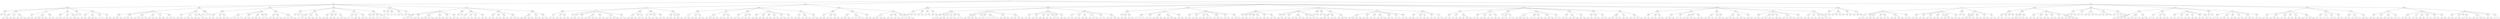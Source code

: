 strict graph Day6 {
        mypyemv [label="1058"]
        mypyemv -- tdssotr
        mypyemv [label="1058"]
        mypyemv -- pebnvks
        mypyemv [label="1058"]
        mypyemv -- zaulju
        snslv [label="48"]
        snslv
        aytbgf [label="30"]
        aytbgf
        mkcrsy [label="42"]
        mkcrsy
        shwcd [label="42"]
        shwcd
        muwcoy [label="63"]
        muwcoy
        dabfreg [label="49"]
        dabfreg
        iblvv [label="68"]
        iblvv
        qqircn [label="401"]
        qqircn
        pwpnfx [label="67"]
        pwpnfx
        tlnztuz [label="60"]
        tlnztuz
        ctglahh [label="17"]
        ctglahh
        pjkgn [label="170"]
        pjkgn -- pstttg
        pjkgn [label="170"]
        pjkgn -- xdkoxrg
        pjkgn [label="170"]
        pjkgn -- cvuvxi
        ulasjv [label="114"]
        ulasjv -- tkeney
        ulasjv [label="114"]
        ulasjv -- zaffbku
        ojoim [label="139"]
        ojoim -- obebr
        ojoim [label="139"]
        ojoim -- zxwlsj
        vhxxnj [label="109"]
        vhxxnj -- ooaouu
        vhxxnj [label="109"]
        vhxxnj -- vraxbmd
        blbjzdr [label="40"]
        blbjzdr
        iuctosc [label="12"]
        iuctosc -- bqmayvq
        iuctosc [label="12"]
        iuctosc -- yjzvbcb
        iuctosc [label="12"]
        iuctosc -- takuy
        iuctosc [label="12"]
        iuctosc -- qlsfhyp
        mfafdfn [label="73"]
        mfafdfn
        egfrye [label="72"]
        egfrye -- uwxizpk
        egfrye [label="72"]
        egfrye -- igbamrm
        cqokt [label="1487"]
        cqokt -- sjmfsib
        cqokt [label="1487"]
        cqokt -- ubspq
        cqokt [label="1487"]
        cqokt -- wsaugv
        ekorcyg [label="67"]
        ekorcyg
        sfyxd [label="83"]
        sfyxd
        trkiub [label="65"]
        trkiub
        muvvc [label="92"]
        muvvc
        wfhzyz [label="224"]
        wfhzyz -- swtggik
        wfhzyz [label="224"]
        wfhzyz -- nczykbr
        acvqze [label="46"]
        acvqze -- itnagm
        acvqze [label="46"]
        acvqze -- iehtjmy
        atzmoh [label="85"]
        atzmoh
        euqymh [label="108"]
        euqymh -- wswanrt
        euqymh [label="108"]
        euqymh -- lvwdcah
        euqymh [label="108"]
        euqymh -- akpna
        euqymh [label="108"]
        euqymh -- siwgip
        ijxbxya [label="323"]
        ijxbxya
        izaggi [label="44"]
        izaggi
        xokweon [label="14"]
        xokweon
        kpiqwq [label="158"]
        kpiqwq -- agvmnh
        kpiqwq [label="158"]
        kpiqwq -- tfgkfd
        lomas [label="52"]
        lomas
        hmktr [label="42"]
        hmktr
        xemdot [label="63"]
        xemdot -- xfbrfa
        xemdot [label="63"]
        xemdot -- erorjt
        xemdot [label="63"]
        xemdot -- opbpuun
        xjljqp [label="15"]
        xjljqp
        ruknk [label="35"]
        ruknk
        eupceiw [label="49"]
        eupceiw
        hhdggir [label="21"]
        hhdggir
        qzmgft [label="64"]
        qzmgft
        xidme [label="10"]
        xidme
        rwcrct [label="56"]
        rwcrct -- muwcoy
        rwcrct [label="56"]
        rwcrct -- srpls
        swtggik [label="62"]
        swtggik
        iehtjmy [label="99"]
        iehtjmy
        glsiv [label="21"]
        glsiv
        cdgfh [label="97"]
        cdgfh
        nvuinv [label="82"]
        nvuinv
        yrnvih [label="51"]
        yrnvih -- looatgs
        yrnvih [label="51"]
        yrnvih -- sscwxvb
        yrnvih [label="51"]
        yrnvih -- wpktell
        jrwyr [label="62"]
        jrwyr
        lfabu [label="50"]
        lfabu
        rzmad [label="5"]
        rzmad
        fulkuc [label="136"]
        fulkuc -- ltyun
        fulkuc [label="136"]
        fulkuc -- vqzrfnp
        wlhee [label="8"]
        wlhee
        szrhxg [label="58"]
        szrhxg
        stiwccj [label="44"]
        stiwccj
        kutxm [label="25"]
        kutxm
        jglsot [label="19"]
        jglsot
        zxicur [label="34"]
        zxicur -- tkvxw
        zxicur [label="34"]
        zxicur -- volvsy
        zxicur [label="34"]
        zxicur -- mmtjv
        dcdqv [label="17"]
        dcdqv -- xvlegev
        dcdqv [label="17"]
        dcdqv -- nsiusgl
        dcdqv [label="17"]
        dcdqv -- ypnoao
        dcdqv [label="17"]
        dcdqv -- wlwzm
        scrgj [label="63"]
        scrgj
        ororw [label="58"]
        ororw
        lixut [label="29"]
        lixut
        cqtkp [label="48"]
        cqtkp
        mdxokdp [label="190"]
        mdxokdp -- qilpxc
        mdxokdp [label="190"]
        mdxokdp -- ertyni
        xvdaje [label="43"]
        xvdaje
        ertyni [label="83"]
        ertyni
        blthoo [label="416"]
        blthoo -- xyoog
        blthoo [label="416"]
        blthoo -- ryapaif
        blthoo [label="416"]
        blthoo -- brepu
        nhjlyw [label="20"]
        nhjlyw
        zezwh [label="40"]
        zezwh
        byazn [label="17"]
        byazn
        btacot [label="71"]
        btacot
        lccyzb [label="72"]
        lccyzb -- wrsfojv
        lccyzb [label="72"]
        lccyzb -- bpphd
        lccyzb [label="72"]
        lccyzb -- epkiz
        lccyzb [label="72"]
        lccyzb -- hihsf
        ohihh [label="6"]
        ohihh
        nafjxju [label="347"]
        nafjxju -- hptnh
        nafjxju [label="347"]
        nafjxju -- zcyjg
        tlzypd [label="66"]
        tlzypd
        mkctoct [label="77"]
        mkctoct
        xbaqsb [label="97"]
        xbaqsb -- tpyhuwu
        xbaqsb [label="97"]
        xbaqsb -- goxylms
        cejttl [label="63"]
        cejttl
        eyzlc [label="12"]
        eyzlc
        gmxxgje [label="97"]
        gmxxgje
        ydajdel [label="245"]
        ydajdel -- ydbfv
        ydajdel [label="245"]
        ydajdel -- qoxynmi
        ilpcfbv [label="88"]
        ilpcfbv
        jbwvuqa [label="18"]
        jbwvuqa
        wjtsdig [label="34"]
        wjtsdig
        fyiomy [label="1541"]
        fyiomy -- sgejm
        fyiomy [label="1541"]
        fyiomy -- oywep
        fyiomy [label="1541"]
        fyiomy -- vlbiiv
        amxwjmq [label="87"]
        amxwjmq
        rmgua [label="6"]
        rmgua
        takuy [label="86"]
        takuy
        jklzso [label="27"]
        jklzso
        qskbkjv [label="78"]
        qskbkjv
        dvpfhj [label="92"]
        dvpfhj
        ivyfvsy [label="8"]
        ivyfvsy -- fptxhow
        ivyfvsy [label="8"]
        ivyfvsy -- xepmnz
        ivyfvsy [label="8"]
        ivyfvsy -- dxlgbw
        ivyfvsy [label="8"]
        ivyfvsy -- vzako
        cebrhdf [label="42"]
        cebrhdf
        tkkaoqc [label="77"]
        tkkaoqc
        ovgheo [label="64"]
        ovgheo
        lqpnpz [label="31"]
        lqpnpz
        rjdcj [label="82"]
        rjdcj
        xlezv [label="87"]
        xlezv
        hniys [label="265"]
        hniys -- prchlcp
        hniys [label="265"]
        hniys -- uvamrg
        nqonz [label="210"]
        nqonz -- nikle
        nqonz [label="210"]
        nqonz -- hsjgdl
        rrvjgum [label="162"]
        rrvjgum -- mdhmfy
        rrvjgum [label="162"]
        rrvjgum -- cdgfh
        wwewd [label="60"]
        wwewd
        fgnkr [label="126"]
        fgnkr -- ibmga
        fgnkr [label="126"]
        fgnkr -- unsssb
        bzbmtk [label="51"]
        bzbmtk
        kmdjw [label="93"]
        kmdjw
        rqppagm [label="93"]
        rqppagm
        rsush [label="244"]
        rsush
        uavhq [label="38"]
        uavhq
        rdawn [label="31"]
        rdawn
        ilamw [label="26"]
        ilamw
        dzbqtuv [label="32"]
        dzbqtuv
        ohnhqg [label="87"]
        ohnhqg
        qyrmgm [label="43"]
        qyrmgm
        qdeqxky [label="40"]
        qdeqxky
        csawtu [label="36"]
        csawtu
        ywmuda [label="50591"]
        ywmuda -- sswubza
        ywmuda [label="50591"]
        ywmuda -- jjsvzup
        ywmuda [label="50591"]
        ywmuda -- hriuldj
        ywmuda [label="50591"]
        ywmuda -- nddyl
        ywmuda [label="50591"]
        ywmuda -- rhlbu, ruukc
        nypczc [label="28"]
        nypczc
        bvsey [label="74"]
        bvsey
        mjzkn [label="84"]
        mjzkn
        fsjyp [label="63"]
        fsjyp
        qaavkjk [label="241"]
        qaavkjk -- gspvb
        qaavkjk [label="241"]
        qaavkjk -- jrwyr
        znesvt [label="62"]
        znesvt
        bfnfh [label="44"]
        bfnfh
        wtedsf [label="76"]
        wtedsf
        fvfzs [label="78"]
        fvfzs -- foicoy
        fvfzs [label="78"]
        fvfzs -- zqqwfsl
        xawwkeu [label="42"]
        xawwkeu
        wlwlu [label="60"]
        wlwlu
        xswxrrf [label="161"]
        xswxrrf -- slbstvc
        xswxrrf [label="161"]
        xswxrrf -- narre
        vqrgyeu [label="690"]
        vqrgyeu -- lzjyxw
        vqrgyeu [label="690"]
        vqrgyeu -- dtxdpox
        vqrgyeu [label="690"]
        vqrgyeu -- braccf
        vqrgyeu [label="690"]
        vqrgyeu -- ttxbgy
        vqrgyeu [label="690"]
        vqrgyeu -- vkqgyqv, jwlto, crdiqm
        bnylq [label="29"]
        bnylq -- ejtrjtd
        bnylq [label="29"]
        bnylq -- nlxjjxw
        bnylq [label="29"]
        bnylq -- vszskh
        bnylq [label="29"]
        bnylq -- qwresy
        ojcor [label="20"]
        ojcor
        vxxqlw [label="66"]
        vxxqlw
        qrwrsw [label="74"]
        qrwrsw
        qkruzdo [label="17"]
        qkruzdo
        hriuldj [label="6752"]
        hriuldj -- entepy
        hriuldj [label="6752"]
        hriuldj -- hcsqc
        hriuldj [label="6752"]
        hriuldj -- vpwwvup
        hczrs [label="99"]
        hczrs -- lwjzn
        hczrs [label="99"]
        hczrs -- vvifz
        hczrs [label="99"]
        hczrs -- lbqtlwu
        hczrs [label="99"]
        hczrs -- spgvou
        hczrs [label="99"]
        hczrs -- hhjylgi, ervdb
        pcgfozu [label="113"]
        pcgfozu -- zgikmp
        pcgfozu [label="113"]
        pcgfozu -- acincpn
        cwbnz [label="8"]
        cwbnz
        xvaya [label="8"]
        xvaya
        xyebfi [label="1088"]
        xyebfi -- rsush
        xyebfi [label="1088"]
        xyebfi -- wxrgtti
        xyebfi [label="1088"]
        xyebfi -- thufa
        xyebfi [label="1088"]
        xyebfi -- hyiurrf
        xyebfi [label="1088"]
        xyebfi -- efoqm, uplvccb
        txypjh [label="73"]
        txypjh
        bsaud [label="38"]
        bsaud
        mavjmb [label="16"]
        mavjmb
        igyjzmj [label="49"]
        igyjzmj -- fsjyp
        igyjzmj [label="49"]
        igyjzmj -- sbmrcz
        igyjzmj [label="49"]
        igyjzmj -- ewjxaid
        blssf [label="73"]
        blssf -- nypczc
        blssf [label="73"]
        blssf -- oknwj
        ichbonq [label="293"]
        ichbonq -- hwkclx
        ichbonq [label="293"]
        ichbonq -- qaoygb
        senunnx [label="96"]
        senunnx
        kvmcuy [label="1173"]
        kvmcuy -- blssf
        kvmcuy [label="1173"]
        kvmcuy -- ghnims
        kvmcuy [label="1173"]
        kvmcuy -- hagdle
        kvmcuy [label="1173"]
        kvmcuy -- wwiei
        urqute [label="86"]
        urqute -- ffojoq
        urqute [label="86"]
        urqute -- iblvv
        ginxj [label="10"]
        ginxj
        adxktmm [label="53"]
        adxktmm
        vmejikv [label="1281"]
        vmejikv -- hbcnhi
        vmejikv [label="1281"]
        vmejikv -- zvbxsh
        vmejikv [label="1281"]
        vmejikv -- bpgqat
        braccf [label="266"]
        braccf
        mouemac [label="9"]
        mouemac
        ydbfv [label="31"]
        ydbfv
        sggmn [label="61"]
        sggmn
        ndjsvna [label="86771"]
        ndjsvna -- orflty
        ndjsvna [label="86771"]
        ndjsvna -- upcttms
        ndjsvna [label="86771"]
        ndjsvna -- cdllr
        ecnra [label="157"]
        ecnra -- onggzld
        ecnra [label="157"]
        ecnra -- hnlzfo
        ecnra [label="157"]
        ecnra -- ssspogy
        ecnra [label="157"]
        ecnra -- eyzlc
        ldwvnvr [label="72"]
        ldwvnvr
        rjihyh [label="96"]
        rjihyh
        dlfly [label="78"]
        dlfly -- rdawn
        dlfly [label="78"]
        dlfly -- izuwus
        xdglmq [label="66"]
        xdglmq
        aysnc [label="142"]
        aysnc -- cebrhdf
        aysnc [label="142"]
        aysnc -- uwswfv
        lvwdcah [label="13"]
        lvwdcah
        tgfwmr [label="44"]
        tgfwmr
        hvlha [label="35"]
        hvlha
        ptuptho [label="283"]
        ptuptho
        otuscl [label="1217"]
        otuscl -- fulkuc
        otuscl [label="1217"]
        otuscl -- nwtyz
        otuscl [label="1217"]
        otuscl -- urqute
        otuscl [label="1217"]
        otuscl -- lyaszvd
        uuwxren [label="41"]
        uuwxren
        fwltc [label="15"]
        fwltc
        nsdmz [label="200"]
        nsdmz -- xidme
        nsdmz [label="200"]
        nsdmz -- jvbywje
        gcndqm [label="35"]
        gcndqm
        yhwjhjq [label="47"]
        yhwjhjq -- vsvqb
        yhwjhjq [label="47"]
        yhwjhjq -- txypjh
        dtobnc [label="30"]
        dtobnc -- fvzkg
        dtobnc [label="30"]
        dtobnc -- bvsey
        kqazfnj [label="45"]
        kqazfnj
        wsdxxey [label="191"]
        wsdxxey -- avntwr
        wsdxxey [label="191"]
        wsdxxey -- ynfhkg
        wsdxxey [label="191"]
        wsdxxey -- eiitagr
        aygufuz [label="96"]
        aygufuz
        oxbck [label="82"]
        oxbck
        bpcvuic [label="165"]
        bpcvuic -- ginxj
        bpcvuic [label="165"]
        bpcvuic -- jxdojc
        bpcvuic [label="165"]
        bpcvuic -- yqpdpc
        bpcvuic [label="165"]
        bpcvuic -- vsxpvjg
        lsepilv [label="99"]
        lsepilv
        xxfgrym [label="64"]
        xxfgrym
        ldatid [label="44"]
        ldatid
        znyle [label="367"]
        znyle
        jtsfhtl [label="255"]
        jtsfhtl -- cbopz
        jtsfhtl [label="255"]
        jtsfhtl -- hlgfih
        yfasy [label="22"]
        yfasy
        gmrgmk [label="32"]
        gmrgmk
        rslnynd [label="89"]
        rslnynd
        smntgp [label="202"]
        smntgp -- bosue
        smntgp [label="202"]
        smntgp -- lwpjj
        exjob [label="13"]
        exjob
        etxmacn [label="14"]
        etxmacn
        mytar [label="209"]
        mytar -- nbujb
        mytar [label="209"]
        mytar -- dabfreg
        mytar [label="209"]
        mytar -- bsqhq
        sjmfsib [label="264"]
        sjmfsib
        bvtwdp [label="75"]
        bvtwdp
        xykxl [label="72"]
        xykxl -- mrkkga
        xykxl [label="72"]
        xykxl -- tkkaoqc
        acincpn [label="33"]
        acincpn
        uhtqjnr [label="179"]
        uhtqjnr -- gapar
        uhtqjnr [label="179"]
        uhtqjnr -- znill
        emfcg [label="1116"]
        emfcg -- aqfyjhl
        emfcg [label="1116"]
        emfcg -- gikkpk
        emfcg [label="1116"]
        emfcg -- czdkuo
        emfcg [label="1116"]
        emfcg -- cedhxw
        emfcg [label="1116"]
        emfcg -- ptuptho, hniys
        foghgll [label="67"]
        foghgll
        rwmrhlm [label="14"]
        rwmrhlm
        roecqp [label="1134"]
        roecqp -- bziunp
        roecqp [label="1134"]
        roecqp -- ecnra
        roecqp [label="1134"]
        roecqp -- bpcvuic
        hurkk [label="12"]
        hurkk -- qslsdtg
        hurkk [label="12"]
        hurkk -- vwlzyq
        hurkk [label="12"]
        hurkk -- boszvbo
        phdxan [label="20"]
        phdxan
        nikle [label="59"]
        nikle
        zkgbmgm [label="77"]
        zkgbmgm -- smbrw
        zkgbmgm [label="77"]
        zkgbmgm -- yyqbv
        rvdbo [label="88"]
        rvdbo
        mfeed [label="43"]
        mfeed
        dygaged [label="89"]
        dygaged
        looatgs [label="19"]
        looatgs
        uigjohl [label="1555"]
        uigjohl -- zslpkcc
        uigjohl [label="1555"]
        uigjohl -- oquxa
        uigjohl [label="1555"]
        uigjohl -- kpiqwq
        uigjohl [label="1555"]
        uigjohl -- fvfzs
        sbotg [label="88"]
        sbotg
        kvdwl [label="43"]
        kvdwl
        yskbqg [label="11"]
        yskbqg -- vjvmzpj
        yskbqg [label="11"]
        yskbqg -- dbcczgx
        oypkcb [label="15"]
        oypkcb
        yjchb [label="58"]
        yjchb
        fsztlli [label="50"]
        fsztlli
        xoknhd [label="134"]
        xoknhd -- aytbgf
        xoknhd [label="134"]
        xoknhd -- sxkmsi
        hyiurrf [label="68"]
        hyiurrf -- mwalo
        hyiurrf [label="68"]
        hyiurrf -- fjahqnz
        hyiurrf [label="68"]
        hyiurrf -- stiwccj
        hyiurrf [label="68"]
        hyiurrf -- bvzurvv
        nkuur [label="1240"]
        nkuur -- dxbxbo
        nkuur [label="1240"]
        nkuur -- medzho
        nkuur [label="1240"]
        nkuur -- yfasy
        idhsp [label="148"]
        idhsp -- npdbx
        idhsp [label="148"]
        idhsp -- zuziby
        jwlto [label="182"]
        jwlto -- hmktr
        jwlto [label="182"]
        jwlto -- qmpdncq
        eziybgr [label="23"]
        eziybgr
        grnajbj [label="26"]
        grnajbj
        npdbx [label="61"]
        npdbx
        lbqtlwu [label="213"]
        lbqtlwu -- kbdwm
        lbqtlwu [label="213"]
        lbqtlwu -- uwfgkl
        lbqtlwu [label="213"]
        lbqtlwu -- gwgodil
        lbqtlwu [label="213"]
        lbqtlwu -- lrdeob
        drndkqk [label="168"]
        drndkqk -- xokweon
        drndkqk [label="168"]
        drndkqk -- wieeikb
        uuioune [label="83"]
        uuioune
        wwiei [label="109"]
        wwiei -- kjitif
        wwiei [label="109"]
        wwiei -- ozupxsh
        polsl [label="921"]
        polsl -- zrcxh
        polsl [label="921"]
        polsl -- gvcmhx
        polsl [label="921"]
        polsl -- hgvmyza
        rdjxdt [label="76"]
        rdjxdt
        nrzrezq [label="49"]
        nrzrezq
        eescab [label="62"]
        eescab
        onqfuf [label="30"]
        onqfuf -- tzgzrq
        onqfuf [label="30"]
        onqfuf -- mkctoct
        onqfuf [label="30"]
        onqfuf -- wsdxfo
        onqfuf [label="30"]
        onqfuf -- scbrb
        rmlqc [label="91"]
        rmlqc
        hnalr [label="63"]
        hnalr
        dycnkbi [label="22"]
        dycnkbi
        tzgzrq [label="77"]
        tzgzrq
        lyaszvd [label="36"]
        lyaszvd -- bjcuq
        lyaszvd [label="36"]
        lyaszvd -- kmdjw
        xepmnz [label="80"]
        xepmnz
        vraxbmd [label="84"]
        vraxbmd
        seygew [label="176"]
        seygew -- phocz
        seygew [label="176"]
        seygew -- hlmune
        wqcsem [label="16716"]
        wqcsem -- mwzswq
        wqcsem [label="16716"]
        wqcsem -- qmlaw
        wqcsem [label="16716"]
        wqcsem -- ydajdel
        wqcsem [label="16716"]
        wqcsem -- zxicur
        naifggq [label="87"]
        naifggq
        yyqbv [label="89"]
        yyqbv
        dbgxe [label="135"]
        dbgxe -- imdjavh
        dbgxe [label="135"]
        dbgxe -- wmaamu
        pjmhz [label="19"]
        pjmhz -- brgavyz
        pjmhz [label="19"]
        pjmhz -- esjurlp
        pjmhz [label="19"]
        pjmhz -- lhqak
        wlwzm [label="229"]
        wlwzm -- tsmzdk
        wlwzm [label="229"]
        wlwzm -- fwvhiss
        wlwzm [label="229"]
        wlwzm -- ceudr
        wlwzm [label="229"]
        wlwzm -- uwazw
        wlwzm [label="229"]
        wlwzm -- qfiva
        rgswd [label="64"]
        rgswd
        pwioc [label="75"]
        pwioc -- zzwgd
        pwioc [label="75"]
        pwioc -- vxxqlw
        pwioc [label="75"]
        pwioc -- xdglmq
        eymgei [label="225"]
        eymgei -- pwtps
        eymgei [label="225"]
        eymgei -- shwcd
        xitky [label="40"]
        xitky
        kpyvxm [label="76"]
        kpyvxm
        gkjvxop [label="84"]
        gkjvxop
        infmrxl [label="56"]
        infmrxl
        ptjajhf [label="50"]
        ptjajhf -- quozn
        ptjajhf [label="50"]
        ptjajhf -- zvyualm
        kdqwwif [label="54"]
        kdqwwif
        okahbh [label="63"]
        okahbh
        spgvou [label="217"]
        spgvou -- mavjmb
        spgvou [label="217"]
        spgvou -- dvkfej
        spgvou [label="217"]
        spgvou -- jtnbs
        jxdojc [label="10"]
        jxdojc
        qhdjhrx [label="69"]
        qhdjhrx
        ialitr [label="42"]
        ialitr -- akpdkoi
        ialitr [label="42"]
        ialitr -- mzzobb
        ialitr [label="42"]
        ialitr -- vpynma
        ialitr [label="42"]
        ialitr -- lkooh
        ialitr [label="42"]
        ialitr -- jfshm, fwygrf
        vcgzwm [label="28"]
        vcgzwm
        fwygrf [label="305"]
        fwygrf -- ocoupnc
        fwygrf [label="305"]
        fwygrf -- omgbz
        cbudcq [label="111"]
        cbudcq -- cqamyg
        cbudcq [label="111"]
        cbudcq -- dsxnt
        medzho [label="22"]
        medzho
        nqppb [label="1202"]
        nqppb -- emzadp
        nqppb [label="1202"]
        nqppb -- bvtfsnv
        ejwvtdi [label="73"]
        ejwvtdi
        rtvvtqm [label="386"]
        rtvvtqm -- zbxnrw
        rtvvtqm [label="386"]
        rtvvtqm -- knbui
        udebtlr [label="81"]
        udebtlr
        mcosbxa [label="40"]
        mcosbxa
        ztale [label="139"]
        ztale -- qhdjhrx
        ztale [label="139"]
        ztale -- bglby
        wsdxfo [label="77"]
        wsdxfo
        knbui [label="9"]
        knbui
        cwpxg [label="34"]
        cwpxg -- wsceh
        cwpxg [label="34"]
        cwpxg -- wypqz
        cwpxg [label="34"]
        cwpxg -- qytybg
        hzwmfmm [label="22"]
        hzwmfmm
        ltyun [label="43"]
        ltyun
        ooaouu [label="84"]
        ooaouu
        xhrsff [label="38"]
        xhrsff
        ceudr [label="294"]
        ceudr -- wswfp
        ceudr [label="294"]
        ceudr -- otymwch
        dhgwl [label="1826"]
        dhgwl -- ydtdz
        dhgwl [label="1826"]
        dhgwl -- oyfjp
        dhgwl [label="1826"]
        dhgwl -- jpoikof
        kcskisn [label="177"]
        kcskisn -- gzmuxt
        kcskisn [label="177"]
        kcskisn -- ifxlnmy
        dtxdpox [label="82"]
        dtxdpox -- uuijugi
        dtxdpox [label="82"]
        dtxdpox -- dmjrx
        mrkkga [label="77"]
        mrkkga
        aptjif [label="114"]
        aptjif -- sfsqlr
        aptjif [label="114"]
        aptjif -- uhldcdr
        nbpzp [label="39"]
        nbpzp
        tywon [label="68"]
        tywon
        dngdv [label="86"]
        dngdv -- picnyuy
        dngdv [label="86"]
        dngdv -- rqppagm
        dngdv [label="86"]
        dngdv -- yzdqm
        xjweui [label="19"]
        xjweui
        sfsqlr [label="93"]
        sfsqlr
        hpxuh [label="45"]
        hpxuh
        nbujb [label="49"]
        nbujb
        afpecm [label="93"]
        afpecm
        slbstvc [label="74"]
        slbstvc
        cbryc [label="76"]
        cbryc -- dgwpdyh
        cbryc [label="76"]
        cbryc -- fadosqb
        jczlwrg [label="97"]
        jczlwrg -- mcvmt
        jczlwrg [label="97"]
        jczlwrg -- ysptuct
        adyaz [label="58"]
        adyaz
        kcpxll [label="29"]
        kcpxll -- cykkbh
        kcpxll [label="29"]
        kcpxll -- rvdbo
        zbxnrw [label="9"]
        zbxnrw
        betps [label="17"]
        betps
        zdguboh [label="45"]
        zdguboh
        zqqwfsl [label="71"]
        zqqwfsl
        bvzurvv [label="44"]
        bvzurvv
        mvhjvsx [label="74"]
        mvhjvsx
        yksfjd [label="172"]
        yksfjd -- okobh
        yksfjd [label="172"]
        yksfjd -- tgfwmr
        yksfjd [label="172"]
        yksfjd -- zkjxiqd
        yksfjd [label="172"]
        yksfjd -- sksyosg
        fszzls [label="1508"]
        fszzls -- lskwu
        fszzls [label="1508"]
        fszzls -- ymaow
        fszzls [label="1508"]
        fszzls -- uigjohl
        fudnt [label="58"]
        fudnt
        tjlzt [label="51"]
        tjlzt
        rthgd [label="226"]
        rthgd
        zqakqf [label="152"]
        zqakqf -- axaojh
        zqakqf [label="152"]
        zqakqf -- bbojjz
        jsoaf [label="85"]
        jsoaf -- peuzd
        jsoaf [label="85"]
        jsoaf -- kervui
        jsoaf [label="85"]
        jsoaf -- lccyzb
        jsoaf [label="85"]
        jsoaf -- rtvvtqm
        jsoaf [label="85"]
        jsoaf -- pxfxcwi
        kayutk [label="135"]
        kayutk -- cqtkp
        kayutk [label="135"]
        kayutk -- ertegmg
        kayutk [label="135"]
        kayutk -- xcmjj
        eccqmq [label="61"]
        eccqmq
        gxmjfay [label="56"]
        gxmjfay
        uhldcdr [label="93"]
        uhldcdr
        atgslqo [label="189"]
        atgslqo -- ypflzv
        atgslqo [label="189"]
        atgslqo -- vxrjtk
        tmqmur [label="51"]
        tmqmur
        eusabu [label="51"]
        eusabu
        rrhqyi [label="88"]
        rrhqyi
        dlblhs [label="50"]
        dlblhs
        mygap [label="82"]
        mygap -- rwnwac
        mygap [label="82"]
        mygap -- jnqyz
        mygap [label="82"]
        mygap -- geaqa
        mygap [label="82"]
        mygap -- bacdnzx
        iyylin [label="244"]
        iyylin -- nlnalmy
        iyylin [label="244"]
        iyylin -- tuvvzii
        jsmmy [label="149"]
        jsmmy -- rjihyh
        jsmmy [label="149"]
        jsmmy -- njftjr
        jsmmy [label="149"]
        jsmmy -- mjpctj
        lgiwxh [label="110"]
        lgiwxh -- hsrzvw
        lgiwxh [label="110"]
        lgiwxh -- mwtpyul
        pihmrxm [label="7418"]
        pihmrxm -- nqlzz
        pihmrxm [label="7418"]
        pihmrxm -- kpvixun
        pihmrxm [label="7418"]
        pihmrxm -- ecgci
        pihmrxm [label="7418"]
        pihmrxm -- hzltk
        pihmrxm [label="7418"]
        pihmrxm -- kayutk
        sxmeh [label="1344"]
        sxmeh -- eqfhg
        sxmeh [label="1344"]
        sxmeh -- ptjajhf
        sxmeh [label="1344"]
        sxmeh -- oglxcmb
        hcsqc [label="88"]
        hcsqc -- xbyqz
        hcsqc [label="88"]
        hcsqc -- ubwbr
        hcsqc [label="88"]
        hcsqc -- mygap
        hcsqc [label="88"]
        hcsqc -- kcgsp
        hcsqc [label="88"]
        hcsqc -- zlkpb
        crayus [label="20"]
        crayus
        zvbxsh [label="45"]
        zvbxsh -- mkaznh
        zvbxsh [label="45"]
        zvbxsh -- hfhdret
        quehgo [label="76"]
        quehgo
        kmkfzcz [label="20"]
        kmkfzcz
        dwlbh [label="89"]
        dwlbh
        badmffy [label="33"]
        badmffy
        zilhzgj [label="327"]
        zilhzgj -- jihuf
        zilhzgj [label="327"]
        zilhzgj -- jdylgmm
        tuvios [label="10"]
        tuvios -- mgtxs
        tuvios [label="10"]
        tuvios -- uapgx
        crnkf [label="86"]
        crnkf
        jedncgk [label="166"]
        jedncgk -- bzbmtk
        jedncgk [label="166"]
        jedncgk -- wgwmd
        uxpdj [label="18"]
        uxpdj
        uapgx [label="65"]
        uapgx
        kapgfn [label="71"]
        kapgfn
        viytym [label="1583"]
        viytym -- jcswni
        viytym [label="1583"]
        viytym -- hdhay
        viytym [label="1583"]
        viytym -- drndkqk
        vjabq [label="163"]
        vjabq
        ywigueo [label="31"]
        ywigueo
        ypnoao [label="2033"]
        ypnoao -- zpyjk
        ypnoao [label="2033"]
        ypnoao -- sfyxd
        yanhp [label="28"]
        yanhp
        xdkoxrg [label="36"]
        xdkoxrg
        onggzld [label="12"]
        onggzld
        tzdhk [label="2466"]
        tzdhk -- mfeed
        tzdhk [label="2466"]
        tzdhk -- ftjqj
        wbmho [label="596"]
        wbmho -- htfkm
        wbmho [label="596"]
        wbmho -- xatcr
        wbmho [label="596"]
        wbmho -- sotsaq
        wbmho [label="596"]
        wbmho -- xemdot
        wbmho [label="596"]
        wbmho -- jdphz
        fzorad [label="72"]
        fzorad
        dalfsy [label="81"]
        dalfsy
        pidgo [label="1422"]
        pidgo -- gxqhw
        pidgo [label="1422"]
        pidgo -- wrpla
        pidgo [label="1422"]
        pidgo -- lncrnjm
        teivbkx [label="88"]
        teivbkx
        wwmczwe [label="38"]
        wwmczwe
        iqxuy [label="186"]
        iqxuy -- grxsygp
        iqxuy [label="186"]
        iqxuy -- zariy
        zxwlsj [label="49"]
        zxwlsj
        kjmlecw [label="13"]
        kjmlecw
        vevsn [label="21"]
        vevsn
        cvuvxi [label="36"]
        cvuvxi
        akpna [label="13"]
        akpna
        censvvb [label="47"]
        censvvb -- hekhmmx
        censvvb [label="47"]
        censvvb -- fhbsh
        censvvb [label="47"]
        censvvb -- zilhzgj
        censvvb [label="47"]
        censvvb -- qaavkjk
        censvvb [label="47"]
        censvvb -- ykfuiik, dngdv
        ulwogj [label="52"]
        ulwogj
        xiplruw [label="67"]
        xiplruw
        sddzrpe [label="20"]
        sddzrpe
        uwswfv [label="42"]
        uwswfv
        ofgni [label="68"]
        ofgni
        duilk [label="154"]
        duilk -- icyem
        duilk [label="154"]
        duilk -- qmiwmcd
        uoineor [label="8"]
        uoineor
        grhiyhw [label="138"]
        grhiyhw -- lixut
        grhiyhw [label="138"]
        grhiyhw -- ieexpjt
        grhiyhw [label="138"]
        grhiyhw -- vsqpyrc
        hztml [label="155"]
        hztml -- rwizsex
        hztml [label="155"]
        hztml -- fwxzdr
        hztml [label="155"]
        hztml -- zpgad
        wpktell [label="19"]
        wpktell
        nsiusgl [label="36"]
        nsiusgl -- hmeqffk
        nsiusgl [label="36"]
        nsiusgl -- yvnguxg
        nsiusgl [label="36"]
        nsiusgl -- jrwro
        nsiusgl [label="36"]
        nsiusgl -- uhtqjnr
        nsiusgl [label="36"]
        nsiusgl -- xswxrrf, atgslqo, eymgei
        niuavpj [label="80"]
        niuavpj
        bmuxik [label="1638"]
        bmuxik -- vtxojlh
        bmuxik [label="1638"]
        bmuxik -- betps
        bmuxik [label="1638"]
        bmuxik -- byazn
        zmvaqzk [label="56"]
        zmvaqzk
        ygvihck [label="1847"]
        ygvihck -- hurkk
        ygvihck [label="1847"]
        ygvihck -- yrnvih
        ygvihck [label="1847"]
        ygvihck -- qhvtakl
        vpynma [label="81"]
        vpynma -- rjdcj
        vpynma [label="81"]
        vpynma -- nvuinv
        vpynma [label="81"]
        vpynma -- bbyfznm
        vpynma [label="81"]
        vpynma -- oxbck
        hmeqffk [label="77"]
        hmeqffk -- letlj
        hmeqffk [label="77"]
        hmeqffk -- ihtqyi
        hmeqffk [label="77"]
        hmeqffk -- szrhxg
        hmeqffk [label="77"]
        hmeqffk -- ggdgz
        yqpdpc [label="10"]
        yqpdpc
        zvyualm [label="33"]
        zvyualm
        ebmlo [label="14"]
        ebmlo
        qquhmw [label="8"]
        qquhmw
        eiajcj [label="50"]
        eiajcj
        zrcxh [label="61"]
        zrcxh -- nrzrezq
        zrcxh [label="61"]
        zrcxh -- hfauih
        zrcxh [label="61"]
        zrcxh -- eupceiw
        zrcxh [label="61"]
        zrcxh -- dsfrgq
        bfbjr [label="2512"]
        bfbjr -- sddzrpe
        bfbjr [label="2512"]
        bfbjr -- kmkfzcz
        yrmfqoy [label="78"]
        yrmfqoy
        iaxol [label="89"]
        iaxol -- dywxgkl
        iaxol [label="89"]
        iaxol -- badmffy
        qmlaw [label="191"]
        qmlaw -- vxagjlw
        qmlaw [label="191"]
        qmlaw -- bzziw
        luedvgo [label="51"]
        luedvgo
        qnyjwud [label="18"]
        qnyjwud
        gzwdr [label="198"]
        gzwdr -- bqsjvdf
        gzwdr [label="198"]
        gzwdr -- iqyhxcw
        ghnims [label="72"]
        ghnims -- blkpn
        ghnims [label="72"]
        ghnims -- jglsot
        ghnims [label="72"]
        ghnims -- kwxszx
        sczhwf [label="6688"]
        sczhwf -- tlbdrz
        sczhwf [label="6688"]
        sczhwf -- emfcg
        sczhwf [label="6688"]
        sczhwf -- mtlrg
        sczhwf [label="6688"]
        sczhwf -- bjnxl
        jmtvijt [label="52"]
        jmtvijt
        qscxur [label="97"]
        qscxur
        qfiva [label="210"]
        qfiva -- dvpfhj
        qfiva [label="210"]
        qfiva -- nwtgwj
        orflty [label="82"]
        orflty -- xnfff
        orflty [label="82"]
        orflty -- rgoiojv
        orflty [label="82"]
        orflty -- hnovowe
        orflty [label="82"]
        orflty -- qsidq
        orflty [label="82"]
        orflty -- ncrxh
        liopy [label="51"]
        liopy
        dztfd [label="14"]
        dztfd
        kiyra [label="1333"]
        kiyra -- xykxl
        kiyra [label="1333"]
        kiyra -- smntgp
        kiyra [label="1333"]
        kiyra -- vopguxl
        kiyra [label="1333"]
        kiyra -- ihrwjcv
        oogodf [label="487"]
        oogodf -- jtsfhtl
        oogodf [label="487"]
        oogodf -- pwioc
        oogodf [label="487"]
        oogodf -- jtbnzi
        rhsppv [label="110"]
        rhsppv -- apitzsg
        rhsppv [label="110"]
        rhsppv -- cxewh
        rhtin [label="91"]
        rhtin
        dkjgzys [label="124"]
        dkjgzys -- fuzpme
        dkjgzys [label="124"]
        dkjgzys -- qjhiy
        tyuftbm [label="196"]
        tyuftbm -- vvdnnin
        tyuftbm [label="196"]
        tyuftbm -- tlzypd
        jnqyz [label="71"]
        jnqyz
        wmiupn [label="30"]
        wmiupn
        vioxf [label="58"]
        vioxf
        cslvss [label="10"]
        cslvss -- teivbkx
        cslvss [label="10"]
        cslvss -- ozqmk
        wswfp [label="50"]
        wswfp
        nwosqhj [label="720"]
        nwosqhj -- zmbunn
        nwosqhj [label="720"]
        nwosqhj -- zkkvo
        nwosqhj [label="720"]
        nwosqhj -- rhoexv
        nwosqhj [label="720"]
        nwosqhj -- ojoim
        wwudvj [label="58"]
        wwudvj
        tovzpw [label="41"]
        tovzpw
        sksyosg [label="44"]
        sksyosg
        brepu [label="7"]
        brepu
        ykkcei [label="19"]
        ykkcei -- espnx
        ykkcei [label="19"]
        ykkcei -- wqcsem
        ykkcei [label="19"]
        ykkcei -- sgknjo
        ykkcei [label="19"]
        ykkcei -- sczhwf
        ykkcei [label="19"]
        ykkcei -- dbkkk, obxht, etyuvh
        izuwus [label="31"]
        izuwus
        xxtwrvp [label="63"]
        xxtwrvp
        aqfyjhl [label="111"]
        aqfyjhl -- bvxlrk
        aqfyjhl [label="111"]
        aqfyjhl -- dlamw
        tysys [label="9"]
        tysys
        mmjvskv [label="14"]
        mmjvskv
        yugpzh [label="108"]
        yugpzh -- kvdwl
        yugpzh [label="108"]
        yugpzh -- xvdaje
        ejtrjtd [label="93"]
        ejtrjtd
        ibmga [label="50"]
        ibmga
        etxziey [label="228"]
        etxziey -- xvaya
        etxziey [label="228"]
        etxziey -- qquhmw
        azyzcr [label="72749"]
        azyzcr -- hciyw
        azyzcr [label="72749"]
        azyzcr -- pihmrxm
        azyzcr [label="72749"]
        azyzcr -- ywgvt
        azyzcr [label="72749"]
        azyzcr -- dcdqv
        azyzcr [label="72749"]
        azyzcr -- dieqdax, fszzls
        dbcczgx [label="84"]
        dbcczgx
        vdaipmp [label="39"]
        vdaipmp
        erxsplp [label="49"]
        erxsplp
        hagdle [label="13"]
        hagdle -- fagghhk
        hagdle [label="13"]
        hagdle -- gisbvap
        esqjbr [label="76"]
        esqjbr
        kcgsp [label="350"]
        kcgsp -- ckflx
        kcgsp [label="350"]
        kcgsp -- wlhee
        ownte [label="89"]
        ownte
        dbxwe [label="1571"]
        dbxwe -- cwpxg
        dbxwe [label="1571"]
        dbxwe -- nmqbvpq
        dbxwe [label="1571"]
        dbxwe -- dtobnc
        mlqhbm [label="87"]
        mlqhbm
        prchlcp [label="9"]
        prchlcp
        omgbz [label="52"]
        omgbz
        msshu [label="93"]
        msshu
        fmltl [label="73"]
        fmltl
        jdphz [label="195"]
        jdphz -- wwewd
        jdphz [label="195"]
        jdphz -- jyljgi
        hzltk [label="191"]
        hzltk -- dycnkbi
        hzltk [label="191"]
        hzltk -- hzwmfmm
        hzltk [label="191"]
        hzltk -- ynfor
        hzltk [label="191"]
        hzltk -- bflcu
        owyvbh [label="36"]
        owyvbh
        ihtqyi [label="58"]
        ihtqyi
        zmbunn [label="59"]
        zmbunn -- dygaged
        zmbunn [label="59"]
        zmbunn -- yzgavqk
        goxylms [label="54"]
        goxylms
        eknhj [label="24"]
        eknhj
        etyuvh [label="16720"]
        etyuvh -- atwydaw
        etyuvh [label="16720"]
        etyuvh -- ulasjv
        etyuvh [label="16720"]
        etyuvh -- qvgqro
        etyuvh [label="16720"]
        etyuvh -- hfwvb
        ookiv [label="67"]
        ookiv
        krrqud [label="257"]
        krrqud
        bziunp [label="69"]
        bziunp -- ofgni
        bziunp [label="69"]
        bziunp -- tywon
        tquiwoi [label="53"]
        tquiwoi
        zyfceqn [label="96"]
        zyfceqn
        sxkmsi [label="30"]
        sxkmsi
        nefuqmx [label="36"]
        nefuqmx
        stzod [label="62"]
        stzod
        letlj [label="58"]
        letlj
        aledvka [label="348"]
        aledvka
        bqqmp [label="58"]
        bqqmp -- zqakqf
        bqqmp [label="58"]
        bqqmp -- ulnegp
        bqqmp [label="58"]
        bqqmp -- cjxht
        bqqmp [label="58"]
        bqqmp -- tclpy
        jbttm [label="58"]
        jbttm -- stzod
        jbttm [label="58"]
        jbttm -- eescab
        ojspxc [label="92"]
        ojspxc
        bdjhzp [label="28"]
        bdjhzp -- bdxixic
        bdjhzp [label="28"]
        bdjhzp -- zyfceqn
        bdjhzp [label="28"]
        bdjhzp -- pzjttn
        bdjhzp [label="28"]
        bdjhzp -- psfvjcp
        ypflzv [label="60"]
        ypflzv
        qscii [label="51"]
        qscii
        gdise [label="7"]
        gdise
        uflkv [label="172"]
        uflkv -- scfmycd
        uflkv [label="172"]
        uflkv -- tdocp
        mvllqsx [label="55"]
        mvllqsx
        yvnguxg [label="309"]
        yvnguxg
        mwtpyul [label="47"]
        mwtpyul
        uzuqqja [label="28"]
        uzuqqja -- jhouok
        uzuqqja [label="28"]
        uzuqqja -- zmvaqzk
        htfkm [label="303"]
        htfkm -- ordnoxv
        htfkm [label="303"]
        htfkm -- ohihh
        hdefj [label="60"]
        hdefj -- kfofavd
        hdefj [label="60"]
        hdefj -- sfnmpjd
        kfnpyl [label="25"]
        kfnpyl
        epkiz [label="83"]
        epkiz
        xnasc [label="99"]
        xnasc
        enlerk [label="82"]
        enlerk
        bdfgsx [label="385"]
        bdfgsx -- yhohp
        bdfgsx [label="385"]
        bdfgsx -- vcgzwm
        bcslfkc [label="208"]
        bcslfkc
        mlxtf [label="267"]
        mlxtf -- qnzrznc
        mlxtf [label="267"]
        mlxtf -- lfabu
        zpyjk [label="83"]
        zpyjk
        vjvmzpj [label="84"]
        vjvmzpj
        cxewh [label="36"]
        cxewh
        huozxzo [label="89"]
        huozxzo
        fkstubd [label="99"]
        fkstubd
        rkddlwk [label="1718"]
        rkddlwk -- pjkgn
        rkddlwk [label="1718"]
        rkddlwk -- wilmnmv
        rkddlwk [label="1718"]
        rkddlwk -- duilk
        uwazw [label="224"]
        uwazw -- atzmoh
        uwazw [label="224"]
        uwazw -- fpart
        hbhvg [label="32"]
        hbhvg
        ruukc [label="26"]
        ruukc -- cidcth
        ruukc [label="26"]
        ruukc -- eqoivx
        ruukc [label="26"]
        ruukc -- ccdvhvz
        ruukc [label="26"]
        ruukc -- ialitr
        ruukc [label="26"]
        ruukc -- dkszj
        siwgip [label="13"]
        siwgip
        igxruya [label="186"]
        igxruya -- lymfmlp
        igxruya [label="186"]
        igxruya -- ouxhs
        lzsao [label="39"]
        lzsao
        dlamw [label="86"]
        dlamw
        cdutkux [label="215"]
        cdutkux -- vevsn
        cdutkux [label="215"]
        cdutkux -- gofcp
        wvzeiwz [label="141"]
        wvzeiwz -- dppnlm
        wvzeiwz [label="141"]
        wvzeiwz -- jedncgk
        wvzeiwz [label="141"]
        wvzeiwz -- didaob
        wvzeiwz [label="141"]
        wvzeiwz -- guzxauy
        wvzeiwz [label="141"]
        wvzeiwz -- ltzsoxk, dkjgzys
        qmpdncq [label="42"]
        qmpdncq
        fnsflkm [label="77"]
        fnsflkm
        drnxkqu [label="61"]
        drnxkqu
        bzziw [label="58"]
        bzziw
        wyciek [label="45"]
        wyciek -- iyaxfqg
        wyciek [label="45"]
        wyciek -- lythu
        aanhl [label="6"]
        aanhl
        imobzk [label="192"]
        imobzk -- uoineor
        imobzk [label="192"]
        imobzk -- zhlbg
        jkhfw [label="85"]
        jkhfw
        jlosq [label="84"]
        jlosq
        htfhn [label="1523"]
        htfhn -- xoknhd
        htfhn [label="1523"]
        htfhn -- yugpzh
        htfhn [label="1523"]
        htfhn -- bniphb
        bgute [label="51"]
        bgute
        zzitpl [label="77"]
        zzitpl -- zddflk
        zzitpl [label="77"]
        zzitpl -- uxbkndn
        hsrzvw [label="47"]
        hsrzvw
        dmjrx [label="92"]
        dmjrx
        tfwfd [label="41"]
        tfwfd
        smbrw [label="89"]
        smbrw
        uxcmt [label="199"]
        uxcmt -- lgwgc
        uxcmt [label="199"]
        uxcmt -- ebximw
        xbyqz [label="268"]
        xbyqz -- fntqeb
        xbyqz [label="268"]
        xbyqz -- etmlid
        kjitif [label="10"]
        kjitif
        oknwj [label="28"]
        oknwj
        brgavyz [label="48"]
        brgavyz
        fhbsh [label="197"]
        fhbsh -- jlosq
        fhbsh [label="197"]
        fhbsh -- ckzmd
        pdhmgx [label="18"]
        pdhmgx
        yjzvbcb [label="86"]
        yjzvbcb
        qwresy [label="93"]
        qwresy
        ucuhiy [label="81"]
        ucuhiy
        uyzts [label="40"]
        uyzts
        erorjt [label="84"]
        erorjt
        hhjylgi [label="73"]
        hhjylgi -- senunnx
        hhjylgi [label="73"]
        hhjylgi -- aygufuz
        nthwie [label="98"]
        nthwie -- cblwb
        nthwie [label="98"]
        nthwie -- drnxkqu
        wrsfojv [label="83"]
        wrsfojv
        ppkmfx [label="1457"]
        ppkmfx -- bzqoi
        ppkmfx [label="1457"]
        ppkmfx -- hdiqnt
        ppkmfx [label="1457"]
        ppkmfx -- igyjzmj
        uwfgkl [label="13"]
        uwfgkl
        vzpakr [label="35"]
        vzpakr
        nxyku [label="41"]
        nxyku
        nwtyz [label="152"]
        nwtyz -- zigvdka
        nwtyz [label="152"]
        nwtyz -- gcndqm
        tmrukz [label="82"]
        tmrukz
        mkaus [label="82"]
        mkaus
        ebximw [label="62"]
        ebximw
        kmbky [label="263"]
        kmbky -- rgswd
        kmbky [label="263"]
        kmbky -- xxfgrym
        ckzmd [label="84"]
        ckzmd
        ulnegp [label="196"]
        ulnegp -- azgcixi
        ulnegp [label="196"]
        ulnegp -- hibvd
        cbato [label="81"]
        cbato
        fhhim [label="63"]
        fhhim
        ybayf [label="35"]
        ybayf
        bvfrrlk [label="6"]
        bvfrrlk
        mluvdn [label="49"]
        mluvdn -- ilpcfbv
        mluvdn [label="49"]
        mluvdn -- sbotg
        jvamv [label="20"]
        jvamv
        lzqmapb [label="65"]
        lzqmapb
        cedhxw [label="273"]
        cedhxw -- owxjs
        cedhxw [label="273"]
        cedhxw -- rzmad
        icyem [label="62"]
        icyem
        mwfweu [label="7"]
        mwfweu
        vlbiiv [label="28"]
        vlbiiv -- uyzts
        vlbiiv [label="28"]
        vlbiiv -- xitky
        vlbiiv [label="28"]
        vlbiiv -- jzxslw
        vlbiiv [label="28"]
        vlbiiv -- mcosbxa
        cfynk [label="60"]
        cfynk
        vwlzyq [label="32"]
        vwlzyq
        vsxpvjg [label="10"]
        vsxpvjg
        pmiwg [label="7"]
        pmiwg
        gcbwu [label="401"]
        gcbwu
        ippiayw [label="40"]
        ippiayw
        oywep [label="84"]
        oywep -- jmtvijt
        oywep [label="84"]
        oywep -- lomas
        gbbqu [label="60"]
        gbbqu -- igxruya
        gbbqu [label="60"]
        gbbqu -- zhjrvb
        gbbqu [label="60"]
        gbbqu -- mytar
        gbbqu [label="60"]
        gbbqu -- vkgmm
        gbbqu [label="60"]
        gbbqu -- rrvjgum, mdxokdp, iuctosc
        upvqdc [label="35"]
        upvqdc
        tkvxw [label="91"]
        tkvxw
        yofaj [label="17"]
        yofaj
        mcvmt [label="65"]
        mcvmt
        lythu [label="80"]
        lythu
        spcxr [label="103"]
        spcxr -- tfwfd
        spcxr [label="103"]
        spcxr -- frmkl
        spcxr [label="103"]
        spcxr -- nxyku
        ocoupnc [label="52"]
        ocoupnc
        yirlhg [label="347"]
        yirlhg -- jklzso
        yirlhg [label="347"]
        yirlhg -- pbrakxw
        dieqdax [label="3809"]
        dieqdax -- xsmnbd
        dieqdax [label="3809"]
        dieqdax -- nwosqhj
        dieqdax [label="3809"]
        dieqdax -- cbsqsb
        jppbqj [label="39"]
        jppbqj
        wtbkj [label="1625"]
        wtbkj -- xeaftl
        wtbkj [label="1625"]
        wtbkj -- euqymh
        wtbkj [label="1625"]
        wtbkj -- qaybrra
        czpmzex [label="61"]
        czpmzex
        hdiqnt [label="182"]
        hdiqnt -- xvmmt
        hdiqnt [label="182"]
        hdiqnt -- yanhp
        uqmxlbi [label="87"]
        uqmxlbi -- sgevc
        uqmxlbi [label="87"]
        uqmxlbi -- payocx
        uqmxlbi [label="87"]
        uqmxlbi -- bkapyf
        uqmxlbi [label="87"]
        uqmxlbi -- btkish
        dxlgbw [label="80"]
        dxlgbw
        cbsqsb [label="86"]
        cbsqsb -- xvapp
        cbsqsb [label="86"]
        cbsqsb -- rthgd
        cbsqsb [label="86"]
        cbsqsb -- spcxr
        cbsqsb [label="86"]
        cbsqsb -- fgnkr
        cbsqsb [label="86"]
        cbsqsb -- vquis, dutblrl, aysnc
        otymwch [label="50"]
        otymwch
        yfxiz [label="52"]
        yfxiz
        zkvyo [label="246"]
        zkvyo
        rhoexv [label="95"]
        rhoexv -- gmslbkd
        rhoexv [label="95"]
        rhoexv -- kapgfn
        ynfhkg [label="49"]
        ynfhkg
        nkallms [label="92"]
        nkallms
        tdssotr [label="81"]
        tdssotr -- scrgj
        tdssotr [label="81"]
        tdssotr -- okahbh
        vpwwvup [label="1168"]
        vpwwvup -- rexdsi
        vpwwvup [label="1168"]
        vpwwvup -- hpkqdn
        vpwwvup [label="1168"]
        vpwwvup -- pqvvi
        jzxslw [label="40"]
        jzxslw
        xvmmt [label="28"]
        xvmmt
        vwubn [label="80"]
        vwubn
        dywxgkl [label="33"]
        dywxgkl
        lkooh [label="223"]
        lkooh -- igrfqy
        lkooh [label="223"]
        lkooh -- znesvt
        lkooh [label="223"]
        lkooh -- qaddd
        obebr [label="49"]
        obebr
        owlxwub [label="39"]
        owlxwub
        ubspq [label="94"]
        ubspq -- coxuj
        ubspq [label="94"]
        ubspq -- oiiufpg
        hmqyh [label="255"]
        hmqyh
        jztwlhz [label="111"]
        jztwlhz -- xfzbans
        jztwlhz [label="111"]
        jztwlhz -- brlrqy
        jztwlhz [label="111"]
        jztwlhz -- zdguboh
        vcguzz [label="94"]
        vcguzz -- fjvazs
        vcguzz [label="94"]
        vcguzz -- blthoo
        vcguzz [label="94"]
        vcguzz -- jsmmy
        vcguzz [label="94"]
        vcguzz -- ichbonq
        vcguzz [label="94"]
        vcguzz -- ujrnrd
        jdylgmm [label="19"]
        jdylgmm
        snoxm [label="42"]
        snoxm
        kaqrd [label="80"]
        kaqrd -- ifuvb
        kaqrd [label="80"]
        kaqrd -- nneqad
        ihrwjcv [label="146"]
        ihrwjcv -- zezwh
        ihrwjcv [label="146"]
        ihrwjcv -- ippiayw
        mkaznh [label="46"]
        mkaznh
        bqsjvdf [label="40"]
        bqsjvdf
        zhjrvb [label="214"]
        zhjrvb -- btacot
        zhjrvb [label="214"]
        zhjrvb -- ajgkut
        ifxlnmy [label="95"]
        ifxlnmy
        geaqa [label="71"]
        geaqa
        sochjt [label="833"]
        sochjt -- pcgfozu
        sochjt [label="833"]
        sochjt -- yskbqg
        sochjt [label="833"]
        sochjt -- ooqtpgb
        uuqzc [label="64"]
        uuqzc
        narre [label="74"]
        narre
        dgwpdyh [label="99"]
        dgwpdyh
        jjzna [label="1427"]
        jjzna -- obpbif
        jjzna [label="1427"]
        jjzna -- wzvubdc
        jjzna [label="1427"]
        jjzna -- idhsp
        qobvna [label="21"]
        qobvna
        ggdgz [label="58"]
        ggdgz
        boszvbo [label="32"]
        boszvbo
        cqxfcqr [label="47"]
        cqxfcqr -- owyvbh
        cqxfcqr [label="47"]
        cqxfcqr -- nefuqmx
        cqxfcqr [label="47"]
        cqxfcqr -- fmlqbe
        eaayvc [label="26"]
        eaayvc
        ervdb [label="202"]
        ervdb -- hhdggir
        ervdb [label="202"]
        ervdb -- qobvna
        ervdb [label="202"]
        ervdb -- glsiv
        vsvqb [label="73"]
        vsvqb
        cfrcn [label="14"]
        cfrcn
        bosue [label="12"]
        bosue
        agvmnh [label="31"]
        agvmnh
        bjcuq [label="93"]
        bjcuq
        rgziu [label="47"]
        rgziu -- bdfgsx
        rgziu [label="47"]
        rgziu -- muewwty
        rgziu [label="47"]
        rgziu -- hhyqt
        bdxixic [label="96"]
        bdxixic
        hmslvhd [label="64"]
        hmslvhd
        cqamyg [label="83"]
        cqamyg
        ypvcfg [label="83"]
        ypvcfg -- aledvka
        ypvcfg [label="83"]
        ypvcfg -- bazgple
        ypvcfg [label="83"]
        ypvcfg -- gazra
        ypvcfg [label="83"]
        ypvcfg -- wfhzyz
        ypvcfg [label="83"]
        ypvcfg -- yksfjd, uflkv
        wsceh [label="48"]
        wsceh
        apitzsg [label="36"]
        apitzsg
        rgsktf [label="152"]
        rgsktf -- ibigmtm
        rgsktf [label="152"]
        rgsktf -- nggqv
        psfvjcp [label="96"]
        psfvjcp
        hfauih [label="49"]
        hfauih
        bazgple [label="80"]
        bazgple -- ookiv
        bazgple [label="80"]
        bazgple -- ekorcyg
        bazgple [label="80"]
        bazgple -- xiplruw
        bazgple [label="80"]
        bazgple -- zygeve
        fecfcyc [label="81"]
        fecfcyc
        klpjlll [label="7"]
        klpjlll
        tsmzdk [label="394"]
        tsmzdk
        jjsvzup [label="7439"]
        jjsvzup -- bmuxik
        jjsvzup [label="7439"]
        jjsvzup -- hczrs
        jjsvzup [label="7439"]
        jjsvzup -- kvmcuy
        tfsenz [label="52"]
        tfsenz -- whpgoe
        tfsenz [label="52"]
        tfsenz -- kpyvxm
        vzako [label="80"]
        vzako
        rdmyua [label="373"]
        rdmyua -- ovlle
        rdmyua [label="373"]
        rdmyua -- mwfweu
        rdmyua [label="373"]
        rdmyua -- kxsio
        rdmyua [label="373"]
        rdmyua -- zfvnm
        yzdqm [label="93"]
        yzdqm
        nawecgw [label="30"]
        nawecgw -- zvatf
        nawecgw [label="30"]
        nawecgw -- sixatzk
        nawecgw [label="30"]
        nawecgw -- bgwym
        nawecgw [label="30"]
        nawecgw -- ztale
        nawecgw [label="30"]
        nawecgw -- cbudcq, vhxxnj
        hlgfih [label="9"]
        hlgfih
        lgwgc [label="62"]
        lgwgc
        qaoygb [label="72"]
        qaoygb
        zcnkvpn [label="88"]
        zcnkvpn
        sgejm [label="162"]
        sgejm -- ywjdepk
        sgejm [label="162"]
        sgejm -- xsbbpem
        lmpji [label="117"]
        lmpji -- uavhq
        lmpji [label="117"]
        lmpji -- wwmczwe
        uuijugi [label="92"]
        uuijugi
        zpgad [label="41"]
        zpgad
        ndxlz [label="39"]
        ndxlz
        tclpy [label="78"]
        tclpy -- shnov
        tclpy [label="78"]
        tclpy -- qskbkjv
        tclpy [label="78"]
        tclpy -- awscps
        kxsio [label="7"]
        kxsio
        oglxcmb [label="116"]
        oglxcmb
        awscps [label="78"]
        awscps
        ajgkut [label="71"]
        ajgkut
        gapar [label="65"]
        gapar
        zsezyi [label="48"]
        zsezyi -- pwpnfx
        zsezyi [label="48"]
        zsezyi -- foghgll
        lakdjt [label="18"]
        lakdjt
        vquis [label="130"]
        vquis -- cofbsq
        vquis [label="130"]
        vquis -- snslv
        demwz [label="90"]
        demwz
        zefog [label="15"]
        zefog
        akpdkoi [label="385"]
        akpdkoi -- trycav
        akpdkoi [label="385"]
        akpdkoi -- lmeql
        akpdkoi [label="385"]
        akpdkoi -- puhlt
        xcxuhpd [label="665"]
        xcxuhpd -- onqfuf
        xcxuhpd [label="665"]
        xcxuhpd -- tbhokxb
        xcxuhpd [label="665"]
        xcxuhpd -- wsdxxey
        lampfo [label="26"]
        lampfo
        qlsfhyp [label="86"]
        qlsfhyp
        ijpak [label="93"]
        ijpak
        cmwxozx [label="75"]
        cmwxozx
        mzzobb [label="369"]
        mzzobb -- phdxan
        mzzobb [label="369"]
        mzzobb -- nhjlyw
        vkgmm [label="328"]
        vkgmm -- cfrcn
        vkgmm [label="328"]
        vkgmm -- mmjvskv
        ckflx [label="8"]
        ckflx
        czgpah [label="18"]
        czgpah
        dsfrgq [label="49"]
        dsfrgq
        pzjttn [label="96"]
        pzjttn
        mwalo [label="44"]
        mwalo
        dajhp [label="90"]
        dajhp
        vdjyb [label="73"]
        vdjyb
        shnov [label="78"]
        shnov
        sythobq [label="263"]
        sythobq -- fpgjkf
        sythobq [label="263"]
        sythobq -- ulwogj
        yzgavqk [label="89"]
        yzgavqk
        eqfhg [label="14"]
        eqfhg -- vxlasq
        eqfhg [label="14"]
        eqfhg -- wjtsdig
        eqfhg [label="14"]
        eqfhg -- xerwajl
        bvtfsnv [label="84"]
        bvtfsnv
        trycav [label="8"]
        trycav
        xjlyt [label="54"]
        xjlyt
        xmkxjgq [label="53"]
        xmkxjgq
        cvenf [label="12"]
        cvenf
        mgxgsx [label="74"]
        mgxgsx -- jjtsj
        mgxgsx [label="74"]
        mgxgsx -- anykkx
        gwwrlp [label="92"]
        gwwrlp
        ieexpjt [label="29"]
        ieexpjt
        gowhuw [label="86"]
        gowhuw
        bbojjz [label="80"]
        bbojjz
        vkqgyqv [label="162"]
        vkqgyqv -- bdgcym
        vkqgyqv [label="162"]
        vkqgyqv -- yfxiz
        fzpjtgv [label="243"]
        fzpjtgv -- klpjlll
        fzpjtgv [label="243"]
        fzpjtgv -- pmiwg
        dzjhdt [label="140"]
        dzjhdt -- sudoea
        dzjhdt [label="140"]
        dzjhdt -- rwmrhlm
        dzjhdt [label="140"]
        dzjhdt -- etxmacn
        ammhz [label="85"]
        ammhz
        ibigmtm [label="61"]
        ibigmtm
        bpgqat [label="21"]
        bpgqat -- yjchb
        bpgqat [label="21"]
        bpgqat -- kcyuui
        xerwajl [label="34"]
        xerwajl
        pyentj [label="85"]
        pyentj
        dbkkk [label="3209"]
        dbkkk -- otuscl
        dbkkk [label="3209"]
        dbkkk -- dhgwl
        dbkkk [label="3209"]
        dbkkk -- fyiomy
        dbkkk [label="3209"]
        dbkkk -- wtbkj
        dbkkk [label="3209"]
        dbkkk -- dbxwe, jsoaf, htfhn
        rexdsi [label="64"]
        rexdsi -- ijpak
        rexdsi [label="64"]
        rexdsi -- msshu
        bsqhq [label="49"]
        bsqhq
        picnyuy [label="93"]
        picnyuy
        okobh [label="44"]
        okobh
        zcyjg [label="22"]
        zcyjg
        upcttms [label="4492"]
        upcttms -- polsl
        upcttms [label="4492"]
        upcttms -- sgamtw
        upcttms [label="4492"]
        upcttms -- sxmeh
        upcttms [label="4492"]
        upcttms -- vmejikv
        upcttms [label="4492"]
        upcttms -- nawecgw
        efomsfh [label="35"]
        efomsfh
        pstttg [label="36"]
        pstttg
        lymfmlp [label="85"]
        lymfmlp
        jknlaad [label="141"]
        jknlaad -- yvovprt
        jknlaad [label="141"]
        jknlaad -- qposz
        idngwil [label="53"]
        idngwil
        qpism [label="1332"]
        qpism -- kutcu
        qpism [label="1332"]
        qpism -- etxziey
        qpism [label="1332"]
        qpism -- acvqze
        qpism [label="1332"]
        qpism -- xkari
        qpism [label="1332"]
        qpism -- mgxgsx
        xxohf [label="36"]
        xxohf
        rxocfu [label="31"]
        rxocfu
        qjhiy [label="72"]
        qjhiy
        mtlrg [label="1379"]
        mtlrg -- kcpxll
        mtlrg [label="1379"]
        mtlrg -- dbgxe
        mtlrg [label="1379"]
        mtlrg -- vpiug
        mtlrg [label="1379"]
        mtlrg -- xbaqsb
        mtlrg [label="1379"]
        mtlrg -- wnqqem, wyciek, vzfmojd
        rhlbu [label="11221"]
        rhlbu -- xnmoq
        rhlbu [label="11221"]
        rhlbu -- fzpjtgv
        rhlbu [label="11221"]
        rhlbu -- lftjq
        rhlbu [label="11221"]
        rhlbu -- cdutkux
        rhlbu [label="11221"]
        rhlbu -- krrqud
        zsdog [label="148"]
        zsdog -- xxtwrvp
        zsdog [label="148"]
        zsdog -- hnalr
        xnmoq [label="113"]
        xnmoq -- fzorad
        xnmoq [label="113"]
        xnmoq -- ldwvnvr
        rwizsex [label="41"]
        rwizsex
        hfhdret [label="46"]
        hfhdret
        xvlegev [label="477"]
        xvlegev -- kaqrd
        xvlegev [label="477"]
        xvlegev -- egfrye
        xvlegev [label="477"]
        xvlegev -- fmxhbs
        xvlegev [label="477"]
        xvlegev -- jztwlhz
        xvlegev [label="477"]
        xvlegev -- zkvyo, nofuzdd, lhjmsy
        qaddd [label="62"]
        qaddd
        fjvazs [label="93"]
        fjvazs -- grrfq
        fjvazs [label="93"]
        fjvazs -- hlfmjm
        fjvazs [label="93"]
        fjvazs -- crnkf
        fjvazs [label="93"]
        fjvazs -- gowhuw
        fswhx [label="23"]
        fswhx
        qoxynmi [label="31"]
        qoxynmi
        duwat [label="39"]
        duwat -- libqry
        duwat [label="39"]
        duwat -- tyuftbm
        duwat [label="39"]
        duwat -- ivyfvsy
        duwat [label="39"]
        duwat -- nqonz
        duwat [label="39"]
        duwat -- xuqosu
        bniphb [label="42"]
        bniphb -- awcvbgl
        bniphb [label="42"]
        bniphb -- quehgo
        emzadp [label="84"]
        emzadp
        bqdtj [label="84"]
        bqdtj
        obxqu [label="185"]
        obxqu -- cwqzpce
        obxqu [label="185"]
        obxqu -- dztfd
        obxqu [label="185"]
        obxqu -- ebmlo
        atuotwh [label="30"]
        atuotwh
        lhqak [label="48"]
        lhqak
        sotsaq [label="315"]
        sotsaq
        qmiwmcd [label="62"]
        qmiwmcd
        ikjorey [label="94"]
        ikjorey -- ojspxc
        ikjorey [label="94"]
        ikjorey -- uktjzbb
        wzvubdc [label="92"]
        wzvubdc -- rslnynd
        wzvubdc [label="92"]
        wzvubdc -- dwlbh
        oiiufpg [label="85"]
        oiiufpg
        pebnvks [label="123"]
        pebnvks -- hjfuq
        pebnvks [label="123"]
        pebnvks -- snoxm
        nggqv [label="61"]
        nggqv
        bqmayvq [label="86"]
        bqmayvq
        xvarjo [label="51"]
        xvarjo
        rvqwfsn [label="84"]
        rvqwfsn -- rxowzf
        rvqwfsn [label="84"]
        rvqwfsn -- xvarjo
        rgoiojv [label="5"]
        rgoiojv -- czxjike
        rgoiojv [label="5"]
        rgoiojv -- mlxtf
        rgoiojv [label="5"]
        rgoiojv -- uqmxlbi
        rgoiojv [label="5"]
        rgoiojv -- sythobq
        rgoiojv [label="5"]
        rgoiojv -- jnmrl, kcskisn, znyle
        efomf [label="87"]
        efomf
        ynfor [label="22"]
        ynfor
        hihsf [label="83"]
        hihsf
        bkapyf [label="70"]
        bkapyf
        gikkpk [label="40"]
        gikkpk -- hyohkqq
        gikkpk [label="40"]
        gikkpk -- ktfzzi
        gikkpk [label="40"]
        gikkpk -- dalfsy
        fvaow [label="54"]
        fvaow
        ilcvskn [label="201"]
        ilcvskn -- jmjxm
        ilcvskn [label="201"]
        ilcvskn -- cvenf
        zddflk [label="74"]
        zddflk
        wmaamu [label="35"]
        wmaamu
        smkqkas [label="39"]
        smkqkas
        cbopz [label="9"]
        cbopz
        vszskh [label="93"]
        vszskh
        gpkrbvt [label="91"]
        gpkrbvt
        yodja [label="82"]
        yodja
        bvcujod [label="85"]
        bvcujod
        bdjhrqu [label="199"]
        bdjhrqu -- kjmlecw
        bdjhrqu [label="199"]
        bdjhrqu -- exjob
        uwxizpk [label="87"]
        uwxizpk
        hnlzfo [label="12"]
        hnlzfo
        qilpxc [label="83"]
        qilpxc
        pryxkzp [label="57"]
        pryxkzp -- zmaqz
        pryxkzp [label="57"]
        pryxkzp -- gvangx
        mjpctj [label="96"]
        mjpctj
        fadosqb [label="99"]
        fadosqb
        xuqosu [label="298"]
        xuqosu -- fwltc
        xuqosu [label="298"]
        xuqosu -- cqvwrm
        lbmkk [label="79"]
        lbmkk -- eusabu
        lbmkk [label="79"]
        lbmkk -- dchdrpf
        lbmkk [label="79"]
        lbmkk -- liopy
        zhyhc [label="41"]
        zhyhc
        xkari [label="70"]
        xkari -- efomf
        xkari [label="70"]
        xkari -- ohnhqg
        lcblh [label="674"]
        lcblh -- nhzxvd
        lcblh [label="674"]
        lcblh -- lbmkk
        lcblh [label="674"]
        lcblh -- iqxuy
        ouxhs [label="85"]
        ouxhs
        bvxlrk [label="86"]
        bvxlrk
        etmlid [label="49"]
        etmlid
        rujeuns [label="23"]
        rujeuns
        mgtxs [label="65"]
        mgtxs
        tvxhhko [label="69"]
        tvxhhko -- xgdqc
        tvxhhko [label="69"]
        tvxhhko -- afpecm
        bflcu [label="22"]
        bflcu
        fmlqbe [label="36"]
        fmlqbe
        qnzrznc [label="50"]
        qnzrznc
        dwogs [label="48"]
        dwogs
        tlbdrz [label="7"]
        tlbdrz -- gcbwu
        tlbdrz [label="7"]
        tlbdrz -- lgatvlk
        tlbdrz [label="7"]
        tlbdrz -- diflt
        tlbdrz [label="7"]
        tlbdrz -- bnylq
        tlbdrz [label="7"]
        tlbdrz -- yirlhg, rdmyua, qqircn
        ezpwfm [label="50"]
        ezpwfm
        yunufd [label="51"]
        yunufd
        ecgci [label="107"]
        ecgci -- pdgdceb
        ecgci [label="107"]
        ecgci -- qyrmgm
        ecgci [label="107"]
        ecgci -- nzxlkrf
        ecgci [label="107"]
        ecgci -- bjcgvr
        tkeney [label="96"]
        tkeney
        pdgdceb [label="43"]
        pdgdceb
        puhlt [label="8"]
        puhlt
        gzfqvb [label="78"]
        gzfqvb
        jyljgi [label="60"]
        jyljgi
        czqieu [label="81"]
        czqieu
        pjmolr [label="376"]
        pjmolr -- czgpah
        pjmolr [label="376"]
        pjmolr -- pdhmgx
        nhzxvd [label="104"]
        nhzxvd -- qzmgft
        nhzxvd [label="104"]
        nhzxvd -- uuqzc
        gjfmnpu [label="25"]
        gjfmnpu
        ykfuiik [label="205"]
        ykfuiik -- ycmcpqd
        ykfuiik [label="205"]
        ykfuiik -- qdeqxky
        ykfuiik [label="205"]
        ykfuiik -- emsuiot
        ykfuiik [label="205"]
        ykfuiik -- miimy
        brlrqy [label="45"]
        brlrqy
        vvifz [label="169"]
        vvifz -- lkvdgsk
        vvifz [label="169"]
        vvifz -- nqrgm
        vvifz [label="169"]
        vvifz -- pohuglk
        cweuc [label="37"]
        cweuc
        vxlasq [label="34"]
        vxlasq
        cblwb [label="61"]
        cblwb
        cykkbh [label="88"]
        cykkbh
        esjurlp [label="48"]
        esjurlp
        vjzteyv [label="33"]
        vjzteyv
        kpvixun [label="35"]
        kpvixun -- eccqmq
        kpvixun [label="35"]
        kpvixun -- eeqon
        kpvixun [label="35"]
        kpvixun -- zdgotwb
        kpvixun [label="35"]
        kpvixun -- sggmn
        bacdnzx [label="71"]
        bacdnzx
        tuvvzii [label="17"]
        tuvvzii
        plnuv [label="81"]
        plnuv
        tmrvz [label="37"]
        tmrvz
        peuzd [label="236"]
        peuzd -- nlyrnm
        peuzd [label="236"]
        peuzd -- kjdboj
        tpyhuwu [label="54"]
        tpyhuwu
        wwunqd [label="85"]
        wwunqd
        ttxbgy [label="254"]
        ttxbgy -- bvfrrlk
        ttxbgy [label="254"]
        ttxbgy -- xomgh
        vjsezr [label="173"]
        vjsezr -- upvqdc
        vjsezr [label="173"]
        vjsezr -- ruknk
        vjsezr [label="173"]
        vjsezr -- vzpakr
        ftjqj [label="43"]
        ftjqj
        ysptuct [label="65"]
        ysptuct
        czdkuo [label="283"]
        czdkuo
        sgevc [label="70"]
        sgevc
        zslpkcc [label="220"]
        zslpkcc
        fptxhow [label="80"]
        fptxhow
        oltfpgi [label="53"]
        oltfpgi
        sscwxvb [label="19"]
        sscwxvb
        cmupq [label="20"]
        cmupq
        yfblca [label="26"]
        yfblca
        thufa [label="124"]
        thufa -- arzanp
        thufa [label="124"]
        thufa -- tlnztuz
        gzmuxt [label="95"]
        gzmuxt
        bpphd [label="83"]
        bpphd
        vzfmojd [label="39"]
        vzfmojd -- xqsynow
        vzfmojd [label="39"]
        vzfmojd -- uuioune
        cbsbti [label="303"]
        cbsbti -- izaggi
        cbsbti [label="303"]
        cbsbti -- nwgqq
        lrdeob [label="13"]
        lrdeob
        libqry [label="182"]
        libqry -- vdjyb
        libqry [label="182"]
        libqry -- ejwvtdi
        whpgoe [label="76"]
        whpgoe
        yfnxyuz [label="99"]
        yfnxyuz
        foicoy [label="71"]
        foicoy
        lkvdgsk [label="32"]
        lkvdgsk
        zhlbg [label="8"]
        zhlbg
        kgxpfbq [label="42"]
        kgxpfbq
        nlnalmy [label="17"]
        nlnalmy
        nlxjjxw [label="93"]
        nlxjjxw
        lncrnjm [label="21"]
        lncrnjm -- ldatid
        lncrnjm [label="21"]
        lncrnjm -- bfnfh
        hapofa [label="18"]
        hapofa
        owxjs [label="5"]
        owxjs
        kcyuui [label="58"]
        kcyuui
        jnmrl [label="325"]
        jnmrl -- vaswfpp
        jnmrl [label="325"]
        jnmrl -- tpurix
        zmaqz [label="49"]
        zmaqz
        mehhq [label="95"]
        mehhq -- wtedsf
        mehhq [label="95"]
        mehhq -- esqjbr
        mehhq [label="95"]
        mehhq -- gbqklts
        mwzswq [label="161"]
        mwzswq -- mfafdfn
        mwzswq [label="161"]
        mwzswq -- fmltl
        eeqon [label="61"]
        eeqon
        fmxhbs [label="144"]
        fmxhbs -- tjlzt
        fmxhbs [label="144"]
        fmxhbs -- tmqmur
        blkpn [label="19"]
        blkpn
        gspvb [label="62"]
        gspvb
        obxht [label="4918"]
        obxht -- viytym
        obxht [label="4918"]
        obxht -- exqzjfk
        obxht [label="4918"]
        obxht -- wbmho
        obxht [label="4918"]
        obxht -- ppkmfx
        obxht [label="4918"]
        obxht -- ypvcfg, ygvihck
        bjbxg [label="115"]
        bjbxg -- gxmjfay
        bjbxg [label="115"]
        bjbxg -- infmrxl
        grxsygp [label="23"]
        grxsygp
        quzye [label="64"]
        quzye
        sbmrcz [label="63"]
        sbmrcz
        pxfxcwi [label="370"]
        pxfxcwi -- ctglahh
        pxfxcwi [label="370"]
        pxfxcwi -- yofaj
        ywjdepk [label="13"]
        ywjdepk
        payocx [label="70"]
        payocx
        zvatf [label="151"]
        zvatf -- cejttl
        zvatf [label="151"]
        zvatf -- fhhim
        bqozbpx [label="89"]
        bqozbpx
        zkkvo [label="120"]
        zkkvo -- ndxlz
        zkkvo [label="120"]
        zkkvo -- nbpzp
        zkkvo [label="120"]
        zkkvo -- lzsao
        gigyjrm [label="55"]
        gigyjrm
        avntwr [label="49"]
        avntwr
        rdpvd [label="17"]
        rdpvd -- zhyhc
        rdpvd [label="17"]
        rdpvd -- tovzpw
        rdpvd [label="17"]
        rdpvd -- uuwxren
        hdhay [label="88"]
        hdhay -- fvaow
        hdhay [label="88"]
        hdhay -- xjlyt
        xmgiw [label="55"]
        xmgiw
        wilmnmv [label="26"]
        wilmnmv -- bqdtj
        wilmnmv [label="26"]
        wilmnmv -- mjzkn
        wilmnmv [label="26"]
        wilmnmv -- gkjvxop
        didaob [label="92"]
        didaob -- zcnkvpn
        didaob [label="92"]
        didaob -- rrhqyi
        ovlle [label="7"]
        ovlle
        lljlud [label="156"]
        lljlud -- hbhvg
        lljlud [label="156"]
        lljlud -- ynvqqj
        gvangx [label="49"]
        gvangx
        npgsug [label="85"]
        npgsug
        swjbm [label="50"]
        swjbm
        nmqbvpq [label="18"]
        nmqbvpq -- vwubn
        nmqbvpq [label="18"]
        nmqbvpq -- niuavpj
        uxbkndn [label="74"]
        uxbkndn
        iyaxfqg [label="80"]
        iyaxfqg
        sgamtw [label="1011"]
        sgamtw -- jczlwrg
        sgamtw [label="1011"]
        sgamtw -- bjbxg
        sgamtw [label="1011"]
        sgamtw -- obxqu
        lwjzn [label="205"]
        lwjzn -- ojcor
        lwjzn [label="205"]
        lwjzn -- pkqwu
        lwjzn [label="205"]
        lwjzn -- jvamv
        gofcp [label="21"]
        gofcp
        lmeql [label="8"]
        lmeql
        dqsam [label="325"]
        dqsam -- vjzteyv
        dqsam [label="325"]
        dqsam -- akbfb
        sudoea [label="14"]
        sudoea
        ezbhdds [label="52"]
        ezbhdds -- njnaiiy
        ezbhdds [label="52"]
        ezbhdds -- rdjxdt
        yfcqbsh [label="35"]
        yfcqbsh
        axaojh [label="80"]
        axaojh
        ipgbw [label="1691"]
        ipgbw -- fmnkdey
        ipgbw [label="1691"]
        ipgbw -- arfng
        sakar [label="6"]
        sakar
        miimy [label="40"]
        miimy
        rwnwac [label="71"]
        rwnwac
        eiitagr [label="49"]
        eiitagr
        azpiyc [label="19"]
        azpiyc
        abdgd [label="748"]
        abdgd -- seygew
        abdgd [label="748"]
        abdgd -- rvqwfsn
        abdgd [label="748"]
        abdgd -- cslvss
        zariy [label="23"]
        zariy
        kwxszx [label="19"]
        kwxszx
        auxqn [label="1005"]
        auxqn -- qaukdzx
        auxqn [label="1005"]
        auxqn -- dzjhdt
        auxqn [label="1005"]
        auxqn -- rhsppv
        auxqn [label="1005"]
        auxqn -- farye
        auxqn [label="1005"]
        auxqn -- jbttm, rwcrct, zsezyi
        gxqhw [label="75"]
        gxqhw -- qkruzdo
        gxqhw [label="75"]
        gxqhw -- uaqeuxd
        atwydaw [label="106"]
        atwydaw -- fsztlli
        atwydaw [label="106"]
        atwydaw -- swjbm
        atwydaw [label="106"]
        atwydaw -- orqxo
        atwydaw [label="106"]
        atwydaw -- eiajcj
        qsidq [label="1554"]
        qsidq -- hmqyh
        qsidq [label="1554"]
        qsidq -- xwclpv
        qsidq [label="1554"]
        qsidq -- zkgbmgm
        qsidq [label="1554"]
        qsidq -- tvxhhko
        lftjq [label="85"]
        lftjq -- tuswre
        lftjq [label="85"]
        lftjq -- pdkxrqw
        lgatvlk [label="134"]
        lgatvlk -- huozxzo
        lgatvlk [label="134"]
        lgatvlk -- ownte
        lgatvlk [label="134"]
        lgatvlk -- tgcmnm
        vqzrfnp [label="43"]
        vqzrfnp
        pkqwu [label="20"]
        pkqwu
        xqsynow [label="83"]
        xqsynow
        zlqcp [label="53"]
        zlqcp
        bitvw [label="92"]
        bitvw
        ejasze [label="196"]
        ejasze -- aanhl
        ejasze [label="196"]
        ejasze -- rmgua
        tmbndw [label="153"]
        tmbndw -- xxohf
        tmbndw [label="153"]
        tmbndw -- csawtu
        xnfff [label="1995"]
        xnfff -- dlqpyk
        xnfff [label="1995"]
        xnfff -- yhwjhjq
        xnfff [label="1995"]
        xnfff -- lmpji
        cfourk [label="474"]
        cfourk -- hdefj
        cfourk [label="474"]
        cfourk -- bcslfkc
        cfourk [label="474"]
        cfourk -- imobzk
        cfourk [label="474"]
        cfourk -- ejasze
        fntqeb [label="49"]
        fntqeb
        eeuew [label="19"]
        eeuew
        jpoikof [label="77"]
        jpoikof -- alkfw
        jpoikof [label="77"]
        jpoikof -- cwbnz
        rxowzf [label="51"]
        rxowzf
        lxmwuh [label="271"]
        lxmwuh -- wlwlu
        lxmwuh [label="271"]
        lxmwuh -- cfynk
        wgwmd [label="51"]
        wgwmd
        tfgkfd [label="31"]
        tfgkfd
        igbamrm [label="87"]
        igbamrm
        sixatzk [label="217"]
        sixatzk -- atuotwh
        sixatzk [label="217"]
        sixatzk -- wmiupn
        dworfuk [label="6"]
        dworfuk
        ngsbw [label="81"]
        ngsbw
        cwkbizg [label="54"]
        cwkbizg
        gbqklts [label="76"]
        gbqklts
        czxjike [label="27"]
        czxjike -- npgsug
        czxjike [label="27"]
        czxjike -- ammhz
        czxjike [label="27"]
        czxjike -- xakmmr
        czxjike [label="27"]
        czxjike -- pyentj
        yvovprt [label="7"]
        yvovprt
        zaulju [label="131"]
        zaulju -- bsaud
        zaulju [label="131"]
        zaulju -- xhrsff
        phbuzyw [label="58"]
        phbuzyw
        hpkqdn [label="166"]
        hpkqdn -- kgxpfbq
        hpkqdn [label="166"]
        hpkqdn -- vgokyp
        eqfuzz [label="70"]
        eqfuzz
        xddbpyw [label="57"]
        xddbpyw -- plnuv
        xddbpyw [label="57"]
        xddbpyw -- udebtlr
        xddbpyw [label="57"]
        xddbpyw -- fecfcyc
        ycmcpqd [label="40"]
        ycmcpqd
        azgcixi [label="58"]
        azgcixi
        xatcr [label="211"]
        xatcr -- yfblca
        xatcr [label="211"]
        xatcr -- grnajbj
        xatcr [label="211"]
        xatcr -- tnmtz
        xatcr [label="211"]
        xatcr -- lampfo
        diflt [label="273"]
        diflt -- dzbqtuv
        diflt [label="273"]
        diflt -- pprqvx
        diflt [label="273"]
        diflt -- gmrgmk
        diflt [label="273"]
        diflt -- aqpxn
        wswanrt [label="13"]
        wswanrt
        gazra [label="248"]
        gazra -- dlblhs
        gazra [label="248"]
        gazra -- ezpwfm
        nlyrnm [label="84"]
        nlyrnm
        igrfqy [label="62"]
        igrfqy
        jfshm [label="369"]
        jfshm -- crayus
        jfshm [label="369"]
        jfshm -- cmupq
        ywexlv [label="18"]
        ywexlv
        luoapw [label="18"]
        luoapw
        sgknjo [label="80"]
        sgknjo -- qpism
        sgknjo [label="80"]
        sgknjo -- bfbjr
        sgknjo [label="80"]
        sgknjo -- vqrgyeu
        sgknjo [label="80"]
        sgknjo -- tzdhk
        sgknjo [label="80"]
        sgknjo -- xyebfi, gbbqu, rkddlwk
        efoqm [label="88"]
        efoqm -- yrmfqoy
        efoqm [label="88"]
        efoqm -- gzfqvb
        grrfq [label="86"]
        grrfq
        dwoad [label="58"]
        dwoad
        ssspogy [label="12"]
        ssspogy
        arzanp [label="60"]
        arzanp
        kervui [label="212"]
        kervui -- ovgheo
        kervui [label="212"]
        kervui -- quzye
        kervui [label="212"]
        kervui -- hmslvhd
        xsmnbd [label="318"]
        xsmnbd -- tmbndw
        xsmnbd [label="318"]
        xsmnbd -- bdjhrqu
        xsmnbd [label="318"]
        xsmnbd -- grhiyhw
        xsmnbd [label="318"]
        xsmnbd -- mluvdn
        xsmnbd [label="318"]
        xsmnbd -- zzitpl, ilcvskn
        mywtvif [label="18"]
        mywtvif
        nqlzz [label="125"]
        nqlzz -- lwyux
        nqlzz [label="125"]
        nqlzz -- fnsflkm
        hfwvb [label="51"]
        hfwvb -- bvcujod
        hfwvb [label="51"]
        hfwvb -- wwunqd
        hfwvb [label="51"]
        hfwvb -- jkhfw
        sptmayo [label="61"]
        sptmayo
        crhzwz [label="58"]
        crhzwz
        gisbvap [label="58"]
        gisbvap
        cidcth [label="2400"]
        cidcth -- dwogs
        cidcth [label="2400"]
        cidcth -- nnpbg
        ywgvt [label="2102"]
        ywgvt -- censvvb
        ywgvt [label="2102"]
        ywgvt -- kiyra
        ywgvt [label="2102"]
        ywgvt -- jjzna
        wxrgtti [label="64"]
        wxrgtti -- dajhp
        wxrgtti [label="64"]
        wxrgtti -- demwz
        boundtr [label="7"]
        boundtr
        cqvwrm [label="15"]
        cqvwrm
        wnqqem [label="205"]
        wnqqem
        dvkfej [label="16"]
        dvkfej
        dtkoit [label="37"]
        dtkoit
        szirq [label="49"]
        szirq
        hdbhw [label="128"]
        hdbhw -- sakar
        hdbhw [label="128"]
        hdbhw -- dworfuk
        imdjavh [label="35"]
        imdjavh
        pqvvi [label="110"]
        pqvvi -- yfcqbsh
        pqvvi [label="110"]
        pqvvi -- efomsfh
        pqvvi [label="110"]
        pqvvi -- ybayf
        pqvvi [label="110"]
        pqvvi -- hvlha
        ooqtpgb [label="101"]
        ooqtpgb -- nbtvxq
        ooqtpgb [label="101"]
        ooqtpgb -- eaayvc
        ooqtpgb [label="101"]
        ooqtpgb -- ilamw
        yhohp [label="28"]
        yhohp
        znill [label="65"]
        znill
        bglby [label="69"]
        bglby
        zkjxiqd [label="44"]
        zkjxiqd
        oquxa [label="220"]
        oquxa
        qvgqro [label="128"]
        qvgqro -- bqozbpx
        qvgqro [label="128"]
        qvgqro -- bjjyh
        ncrxh [label="1679"]
        ncrxh -- aptjif
        ncrxh [label="1679"]
        ncrxh -- glwgh
        ncrxh [label="1679"]
        ncrxh -- xddbpyw
        jtbnzi [label="91"]
        jtbnzi -- gpkrbvt
        jtbnzi [label="91"]
        jtbnzi -- rhtin
        nwtgwj [label="92"]
        nwtgwj
        iqyhxcw [label="40"]
        iqyhxcw
        awcvbgl [label="76"]
        awcvbgl
        stktqgc [label="70"]
        stktqgc
        qslsdtg [label="32"]
        qslsdtg
        nqrgm [label="32"]
        nqrgm
        bdgcym [label="52"]
        bdgcym
        ktfzzi [label="81"]
        ktfzzi
        obpbif [label="117"]
        obpbif -- fskdg
        obpbif [label="117"]
        obpbif -- yunufd
        obpbif [label="117"]
        obpbif -- bgute
        sswubza [label="4286"]
        sswubza -- lcblh
        sswubza [label="4286"]
        sswubza -- rjgycab
        sswubza [label="4286"]
        sswubza -- dkyiz
        sswubza [label="4286"]
        sswubza -- sochjt
        sswubza [label="4286"]
        sswubza -- rgziu, nqppb
        dlqpyk [label="85"]
        dlqpyk -- kdqwwif
        dlqpyk [label="85"]
        dlqpyk -- cwkbizg
        hptnh [label="22"]
        hptnh
        jtnbs [label="16"]
        jtnbs
        xeaftl [label="50"]
        xeaftl -- mvllqsx
        xeaftl [label="50"]
        xeaftl -- xmgiw
        kfofavd [label="74"]
        kfofavd
        unsssb [label="50"]
        unsssb
        hgvmyza [label="151"]
        hgvmyza -- oltfpgi
        hgvmyza [label="151"]
        hgvmyza -- xmkxjgq
        mmtjv [label="91"]
        mmtjv
        hsjgdl [label="59"]
        hsjgdl
        dchdrpf [label="51"]
        dchdrpf
        wypqz [label="48"]
        wypqz
        hibvd [label="58"]
        hibvd
        vaswfpp [label="21"]
        vaswfpp
        tgcmnm [label="89"]
        tgcmnm
        eiouio [label="19"]
        eiouio
        jcswni [label="150"]
        jcswni -- fswhx
        jcswni [label="150"]
        jcswni -- pxsjll
        kjdboj [label="84"]
        kjdboj
        wbked [label="19"]
        wbked
        lwpjj [label="12"]
        lwpjj
        wieeikb [label="14"]
        wieeikb
        opbpuun [label="84"]
        opbpuun
        gshbd [label="58"]
        gshbd
        rjgycab [label="1220"]
        rjgycab -- cmwxozx
        rjgycab [label="1220"]
        rjgycab -- bvtwdp
        vpiug [label="131"]
        vpiug -- cweuc
        vpiug [label="131"]
        vpiug -- dtkoit
        wrpla [label="11"]
        wrpla -- erxsplp
        wrpla [label="11"]
        wrpla -- szirq
        kbdwm [label="13"]
        kbdwm
        scbrb [label="77"]
        scbrb
        tukvj [label="91"]
        tukvj
        dkszj [label="1260"]
        dkszj -- bdjhzp
        dkszj [label="1260"]
        dkszj -- ygqkwae
        dkszj [label="1260"]
        dkszj -- pjmolr
        bgwym [label="83"]
        bgwym -- qscxur
        bgwym [label="83"]
        bgwym -- gmxxgje
        glwgh [label="300"]
        glwgh
        guzxauy [label="206"]
        guzxauy -- ywigueo
        guzxauy [label="206"]
        guzxauy -- phpbf
        exqzjfk [label="1075"]
        exqzjfk -- cbryc
        exqzjfk [label="1075"]
        exqzjfk -- xjcadip
        exqzjfk [label="1075"]
        exqzjfk -- zsdog
        exqzjfk [label="1075"]
        exqzjfk -- rgsktf
        xakmmr [label="85"]
        xakmmr
        ccdvhvz [label="1616"]
        ccdvhvz -- jolmd
        ccdvhvz [label="1616"]
        ccdvhvz -- nthwie
        ccdvhvz [label="1616"]
        ccdvhvz -- nsdmz
        ccdvhvz [label="1616"]
        ccdvhvz -- lljlud
        ydtdz [label="93"]
        ydtdz
        zlkpb [label="366"]
        zlkpb
        mdhmfy [label="97"]
        mdhmfy
        ubwbr [label="192"]
        ubwbr -- adyaz
        ubwbr [label="192"]
        ubwbr -- phbuzyw
        ubwbr [label="192"]
        ubwbr -- vioxf
        nnpbg [label="48"]
        nnpbg
        qaybrra [label="60"]
        qaybrra -- gjfmnpu
        qaybrra [label="60"]
        qaybrra -- kutxm
        qaybrra [label="60"]
        qaybrra -- kfnpyl
        qaybrra [label="60"]
        qaybrra -- ueeuim
        ynvqqj [label="32"]
        ynvqqj
        mwrvamc [label="37"]
        mwrvamc
        dxbxbo [label="22"]
        dxbxbo
        ifuvb [label="83"]
        ifuvb
        dkyiz [label="750"]
        dkyiz -- jknlaad
        dkyiz [label="750"]
        dkyiz -- cqxfcqr
        dkyiz [label="750"]
        dkyiz -- iaxol
        dkyiz [label="750"]
        dkyiz -- pryxkzp
        jrwro [label="125"]
        jrwro -- muvvc
        jrwro [label="125"]
        jrwro -- bitvw
        cofbsq [label="48"]
        cofbsq
        entepy [label="1294"]
        entepy -- uzkekjp
        entepy [label="1294"]
        entepy -- zaftnv
        entepy [label="1294"]
        entepy -- yrsto
        frmkl [label="41"]
        frmkl
        zaftnv [label="172"]
        zaftnv -- ywexlv
        zaftnv [label="172"]
        zaftnv -- mywtvif
        nneqad [label="83"]
        nneqad
        bjnxl [label="1974"]
        bjnxl -- rdpvd
        bjnxl [label="1974"]
        bjnxl -- tuvios
        bjnxl [label="1974"]
        bjnxl -- uzuqqja
        bjnxl [label="1974"]
        bjnxl -- dlfly
        bjnxl [label="1974"]
        bjnxl -- hdbhw, pbnqtmw
        ygqkwae [label="248"]
        ygqkwae -- yodja
        ygqkwae [label="248"]
        ygqkwae -- tmrukz
        nczykbr [label="62"]
        nczykbr
        gvcmhx [label="177"]
        gvcmhx -- iuypybg
        gvcmhx [label="177"]
        gvcmhx -- blbjzdr
        zzwgd [label="66"]
        zzwgd
        vtxojlh [label="17"]
        vtxojlh
        ltzsoxk [label="238"]
        ltzsoxk -- yjoghk
        ltzsoxk [label="238"]
        ltzsoxk -- zefog
        xvapp [label="14"]
        xvapp -- adxktmm
        xvapp [label="14"]
        xvapp -- zlqcp
        xvapp [label="14"]
        xvapp -- tquiwoi
        xvapp [label="14"]
        xvapp -- idngwil
        xfzbans [label="45"]
        xfzbans
        lskwu [label="1466"]
        lskwu -- uxcmt
        lskwu [label="1466"]
        lskwu -- ijxbxya
        lskwu [label="1466"]
        lskwu -- mehhq
        jhouok [label="56"]
        jhouok
        nwgqq [label="44"]
        nwgqq
        ordnoxv [label="6"]
        ordnoxv
        alkfw [label="8"]
        alkfw
        uaqeuxd [label="17"]
        uaqeuxd
        zdgotwb [label="61"]
        zdgotwb
        vxrjtk [label="60"]
        vxrjtk
        hciyw [label="68"]
        hciyw -- roecqp
        hciyw [label="68"]
        hciyw -- kmurcv
        hciyw [label="68"]
        hciyw -- wvzeiwz
        hciyw [label="68"]
        hciyw -- pidgo
        hciyw [label="68"]
        hciyw -- ipgbw
        fskdg [label="51"]
        fskdg
        yjoghk [label="15"]
        yjoghk
        ewjxaid [label="63"]
        ewjxaid
        hjfuq [label="42"]
        hjfuq
        xcmjj [label="48"]
        xcmjj
        ujrnrd [label="359"]
        ujrnrd -- vdaipmp
        ujrnrd [label="359"]
        ujrnrd -- jppbqj
        upmfk [label="55"]
        upmfk
        srpls [label="63"]
        srpls
        bjjyh [label="89"]
        bjjyh
        fuzpme [label="72"]
        fuzpme
        pbrakxw [label="27"]
        pbrakxw
        hlmune [label="5"]
        hlmune
        ozupxsh [label="10"]
        ozupxsh
        qytybg [label="48"]
        qytybg
        gwgodil [label="13"]
        gwgodil
        uvamrg [label="9"]
        uvamrg
        zaffbku [label="96"]
        zaffbku
        cnoiggb [label="23"]
        cnoiggb -- eqfuzz
        cnoiggb [label="23"]
        cnoiggb -- stktqgc
        eeznlcw [label="18"]
        eeznlcw
        ueeuim [label="25"]
        ueeuim
        xomgh [label="6"]
        xomgh
        cdllr [label="7915"]
        cdllr -- xcxuhpd
        cdllr [label="7915"]
        cdllr -- duwat
        cdllr [label="7915"]
        cdllr -- mypyemv
        kmurcv [label="81"]
        kmurcv -- vjsezr
        kmurcv [label="81"]
        kmurcv -- gzwdr
        kmurcv [label="81"]
        kmurcv -- hztml
        kmurcv [label="81"]
        kmurcv -- vdspqsj
        kmurcv [label="81"]
        kmurcv -- iyylin, ikjorey
        scfmycd [label="88"]
        scfmycd
        zfvnm [label="7"]
        zfvnm
        oyfjp [label="63"]
        oyfjp -- oypkcb
        oyfjp [label="63"]
        oyfjp -- xjljqp
        dsxnt [label="83"]
        dsxnt
        yrsto [label="86"]
        yrsto -- sptmayo
        yrsto [label="86"]
        yrsto -- czpmzex
        bjcgvr [label="43"]
        bjcgvr
        pdkxrqw [label="86"]
        pdkxrqw
        btkish [label="70"]
        btkish
        akbfb [label="33"]
        akbfb
        fpgjkf [label="52"]
        fpgjkf
        qaukdzx [label="80"]
        qaukdzx -- qscii
        qaukdzx [label="80"]
        qaukdzx -- luedvgo
        vopguxl [label="78"]
        vopguxl -- mvhjvsx
        vopguxl [label="78"]
        vopguxl -- qrwrsw
        fwvhiss [label="46"]
        fwvhiss -- mlqhbm
        fwvhiss [label="46"]
        fwvhiss -- naifggq
        fwvhiss [label="46"]
        fwvhiss -- xlezv
        fwvhiss [label="46"]
        fwvhiss -- amxwjmq
        tuswre [label="86"]
        tuswre
        eqoivx [label="1680"]
        eqoivx -- ezbhdds
        eqoivx [label="1680"]
        eqoivx -- tfsenz
        eqoivx [label="1680"]
        eqoivx -- leelb
        eqoivx [label="1680"]
        eqoivx -- lgiwxh
        dppnlm [label="84"]
        dppnlm -- gwwrlp
        dppnlm [label="84"]
        dppnlm -- nkallms
        xgdqc [label="93"]
        xgdqc
        wsaugv [label="218"]
        wsaugv -- eziybgr
        wsaugv [label="218"]
        wsaugv -- rujeuns
        pprqvx [label="32"]
        pprqvx
        volvsy [label="91"]
        volvsy
        zigvdka [label="35"]
        zigvdka
        zygeve [label="67"]
        zygeve
        anykkx [label="85"]
        anykkx
        qposz [label="7"]
        qposz
        tdocp [label="88"]
        tdocp
        quozn [label="33"]
        quozn
        arfng [label="29"]
        arfng
        farye [label="128"]
        farye -- lakdjt
        farye [label="128"]
        farye -- jbwvuqa
        farye [label="128"]
        farye -- luoapw
        vsqpyrc [label="29"]
        vsqpyrc
        njnaiiy [label="76"]
        njnaiiy
        hhyqt [label="403"]
        hhyqt -- eeuew
        hhyqt [label="403"]
        hhyqt -- azpiyc
        muewwty [label="45"]
        muewwty -- yfnxyuz
        muewwty [label="45"]
        muewwty -- xnasc
        muewwty [label="45"]
        muewwty -- lsepilv
        muewwty [label="45"]
        muewwty -- fkstubd
        fvzkg [label="74"]
        fvzkg
        ozqmk [label="88"]
        ozqmk
        jvbywje [label="10"]
        jvbywje
        bbyfznm [label="82"]
        bbyfznm
        lzjyxw [label="266"]
        lzjyxw
        vgokyp [label="42"]
        vgokyp
        pohuglk [label="32"]
        pohuglk
        dahggdi [label="19"]
        dahggdi
        wqmly [label="67"]
        wqmly -- ucuhiy
        wqmly [label="67"]
        wqmly -- ngsbw
        wqmly [label="67"]
        wqmly -- cbato
        wqmly [label="67"]
        wqmly -- czqieu
        itnagm [label="99"]
        itnagm
        hnovowe [label="2085"]
        hnovowe -- cnoiggb
        hnovowe [label="2085"]
        hnovowe -- vjabq
        hnovowe [label="2085"]
        hnovowe -- pjmhz
        nzxlkrf [label="43"]
        nzxlkrf
        hwkclx [label="72"]
        hwkclx
        vvdnnin [label="66"]
        vvdnnin
        orqxo [label="50"]
        orqxo
        cwqzpce [label="14"]
        cwqzpce
        iuypybg [label="40"]
        iuypybg
        qhvtakl [label="108"]
        qhvtakl
        hyohkqq [label="81"]
        hyohkqq
        jmjxm [label="12"]
        jmjxm
        bzqoi [label="103"]
        bzqoi -- kqazfnj
        bzqoi [label="103"]
        bzqoi -- hpxuh
        bzqoi [label="103"]
        bzqoi -- rzriujy
        zgikmp [label="33"]
        zgikmp
        xjcadip [label="256"]
        xjcadip -- mouemac
        xjcadip [label="256"]
        xjcadip -- tysys
        rzriujy [label="45"]
        rzriujy
        ymaow [label="89"]
        ymaow -- nafjxju
        ymaow [label="89"]
        ymaow -- cbsbti
        ymaow [label="89"]
        ymaow -- lxmwuh
        ymaow [label="89"]
        ymaow -- dqsam
        ymaow [label="89"]
        ymaow -- kmbky, wqmly
        lhjmsy [label="208"]
        lhjmsy -- tpacy
        lhjmsy [label="208"]
        lhjmsy -- eiouio
        emsuiot [label="40"]
        emsuiot
        xsbbpem [label="13"]
        xsbbpem
        uplvccb [label="62"]
        uplvccb -- rmlqc
        uplvccb [label="62"]
        uplvccb -- tukvj
        leelb [label="94"]
        leelb -- gigyjrm
        leelb [label="94"]
        leelb -- upmfk
        espnx [label="11107"]
        espnx -- auxqn
        espnx [label="11107"]
        espnx -- vcguzz
        espnx [label="11107"]
        espnx -- cqokt
        jihuf [label="19"]
        jihuf
        ryapaif [label="7"]
        ryapaif
        jolmd [label="163"]
        jolmd -- dahggdi
        jolmd [label="163"]
        jolmd -- wbked
        jolmd [label="163"]
        jolmd -- xjweui
        lwyux [label="77"]
        lwyux
        tpacy [label="19"]
        tpacy
        uzkekjp [label="124"]
        uzkekjp -- mkcrsy
        uzkekjp [label="124"]
        uzkekjp -- xawwkeu
        sfnmpjd [label="74"]
        sfnmpjd
        vxagjlw [label="58"]
        vxagjlw
        gmslbkd [label="71"]
        gmslbkd
        xwclpv [label="193"]
        xwclpv -- lqpnpz
        xwclpv [label="193"]
        xwclpv -- rxocfu
        vdspqsj [label="230"]
        vdspqsj -- mavhgq
        vdspqsj [label="230"]
        vdspqsj -- eknhj
        fwxzdr [label="41"]
        fwxzdr
        njftjr [label="96"]
        njftjr
        dutblrl [label="212"]
        dutblrl -- gdise
        dutblrl [label="212"]
        dutblrl -- boundtr
        hekhmmx [label="287"]
        hekhmmx -- smkqkas
        hekhmmx [label="287"]
        hekhmmx -- owlxwub
        pbnqtmw [label="68"]
        pbnqtmw -- uxpdj
        pbnqtmw [label="68"]
        pbnqtmw -- hapofa
        pbnqtmw [label="68"]
        pbnqtmw -- qnyjwud
        pbnqtmw [label="68"]
        pbnqtmw -- eeznlcw
        aqpxn [label="32"]
        aqpxn
        vmpywg [label="7"]
        vmpywg -- ykkcei
        vmpywg [label="7"]
        vmpywg -- azyzcr
        vmpywg [label="7"]
        vmpywg -- ywmuda
        vmpywg [label="7"]
        vmpywg -- ndjsvna
        hlfmjm [label="86"]
        hlfmjm
        nofuzdd [label="14"]
        nofuzdd -- wwudvj
        nofuzdd [label="14"]
        nofuzdd -- fudnt
        nofuzdd [label="14"]
        nofuzdd -- ororw
        nofuzdd [label="14"]
        nofuzdd -- gshbd
        cjxht [label="312"]
        cjxht
        kutcu [label="170"]
        kutcu -- tmrvz
        kutcu [label="170"]
        kutcu -- mwrvamc
        fjahqnz [label="44"]
        fjahqnz
        fpart [label="85"]
        fpart
        ffojoq [label="68"]
        ffojoq
        phocz [label="5"]
        phocz
        xyoog [label="7"]
        xyoog
        tbhokxb [label="222"]
        tbhokxb -- dwoad
        tbhokxb [label="222"]
        tbhokxb -- crhzwz
        zuziby [label="61"]
        zuziby
        jjtsj [label="85"]
        jjtsj
        mavhgq [label="24"]
        mavhgq
        tpurix [label="21"]
        tpurix
        pwtps [label="42"]
        pwtps
        nbtvxq [label="26"]
        nbtvxq
        crdiqm [label="102"]
        crdiqm -- enlerk
        crdiqm [label="102"]
        crdiqm -- mkaus
        pxsjll [label="23"]
        pxsjll
        nddyl [label="5976"]
        nddyl -- abdgd
        nddyl [label="5976"]
        nddyl -- bqqmp
        nddyl [label="5976"]
        nddyl -- oogodf
        nddyl [label="5976"]
        nddyl -- cfourk
        nddyl [label="5976"]
        nddyl -- nkuur
        fagghhk [label="58"]
        fagghhk
        fmnkdey [label="29"]
        fmnkdey
        uktjzbb [label="92"]
        uktjzbb
        ertegmg [label="48"]
        ertegmg
        phpbf [label="31"]
        phpbf
        coxuj [label="85"]
        coxuj
        xfbrfa [label="84"]
        xfbrfa
        hbcnhi [label="7"]
        hbcnhi -- lzqmapb
        hbcnhi [label="7"]
        hbcnhi -- trkiub
        tnmtz [label="26"]
        tnmtz
}
